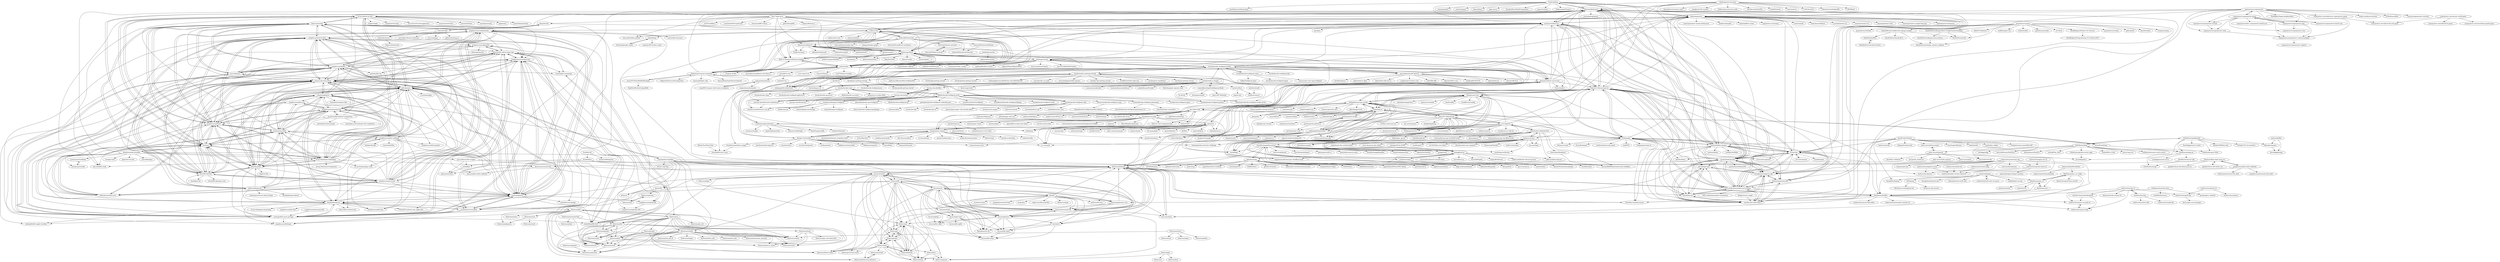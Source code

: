 digraph G {
"Gazler/githug" -> "fisherman/fisherman"
"Gazler/githug" -> "kadirahq/mantra"
"Gazler/githug" -> "matryer/bitbar-plugins"
"Gazler/githug" -> "tj/git-extras" ["e"=1]
"Gazler/githug" -> "sorin-ionescu/prezto" ["e"=1]
"Gazler/githug" -> "lukas2511/letsencrypt.sh"
"Gazler/githug" -> "antonym/netboot.xyz"
"Gazler/githug" -> "braydie/HowToBeAProgrammer" ["e"=1]
"Gazler/githug" -> "thoughtbot/laptop" ["e"=1]
"Gazler/githug" -> "quarnster/lime" ["e"=1]
"Gazler/githug" -> "thekarangoel/Projects" ["e"=1]
"Gazler/githug" -> "pcottle/learnGitBranching" ["e"=1]
"Gazler/githug" -> "mojombo/jekyll" ["e"=1]
"Gazler/githug" -> "cantino/huginn" ["e"=1]
"Gazler/githug" -> "babun/babun" ["e"=1]
"zero-db/zerodb" -> "zero-db/zerodb-server"
"zero-db/zerodb" -> "riolet/ritchie"
"zero-db/zerodb" -> "davidlazar/vuvuzela"
"zero-db/zerodb" -> "levlaz/braindump"
"zero-db/zerodb" -> "adleroliveira/dreamjs" ["e"=1]
"zero-db/zerodb" -> "hashcat/oclHashcat" ["e"=1]
"zero-db/zerodb" -> "altitude/login-with-ssh" ["e"=1]
"zero-db/zerodb" -> "nathancahill/Split.js" ["e"=1]
"zero-db/zerodb" -> "lukasmartinelli/py14"
"zero-db/zerodb" -> "Electric-Coin-Company/zcash" ["e"=1]
"zero-db/zerodb" -> "andersevenrud/OS.js-v2" ["e"=1]
"zero-db/zerodb" -> "diafygi/letsencrypt-nosudo"
"zero-db/zerodb" -> "kragniz/json-sempai"
"zero-db/zerodb" -> "nowsecure/android-vts" ["e"=1]
"zero-db/zerodb" -> "askucher/nixar" ["e"=1]
"TheMozg/awk-raycaster" -> "fisherman/fisherman"
"TheMozg/awk-raycaster" -> "mshang/python-elevator-challenge" ["e"=1]
"TheMozg/awk-raycaster" -> "dspinellis/unix-history-repo" ["e"=1]
"TheMozg/awk-raycaster" -> "kadirahq/mantra"
"TheMozg/awk-raycaster" -> "google/cdc-file-transfer" ["e"=1]
"TheMozg/awk-raycaster" -> "p-e-w/maybe" ["e"=1]
"TheMozg/awk-raycaster" -> "fulldecent/system-bus-radio" ["e"=1]
"TheMozg/awk-raycaster" -> "antonym/netboot.xyz"
"TheMozg/awk-raycaster" -> "red-data-tools/YouPlot" ["e"=1]
"TheMozg/awk-raycaster" -> "tombh/texttop" ["e"=1]
"TheMozg/awk-raycaster" -> "martanne/vis" ["e"=1]
"TheMozg/awk-raycaster" -> "vvaltchev/tilck" ["e"=1]
"TheMozg/awk-raycaster" -> "cksystemsteaching/selfie" ["e"=1]
"TheMozg/awk-raycaster" -> "jacobsalmela/pi-hole"
"TheMozg/awk-raycaster" -> "AXGKl/pds" ["e"=1]
"jorgebucaran/cookbook.fish" -> "jorgebucaran/awsm.fish"
"jorgebucaran/cookbook.fish" -> "IlanCosman/tide"
"jorgebucaran/cookbook.fish" -> "jorgebucaran/hydro"
"jorgebucaran/cookbook.fish" -> "jethrokuan/z"
"jorgebucaran/cookbook.fish" -> "gazorby/fish-abbreviation-tips"
"jorgebucaran/cookbook.fish" -> "jorgebucaran/autopair.fish"
"jorgebucaran/cookbook.fish" -> "acomagu/fish-async-prompt"
"jorgebucaran/cookbook.fish" -> "joseluisq/gitnow"
"jorgebucaran/cookbook.fish" -> "jorgebucaran/fisher"
"jorgebucaran/cookbook.fish" -> "PatrickF1/fzf.fish"
"jorgebucaran/cookbook.fish" -> "razzius/fish-functions"
"jorgebucaran/cookbook.fish" -> "franciscolourenco/done"
"jorgebucaran/cookbook.fish" -> "jorgebucaran/nvm.fish"
"jorgebucaran/cookbook.fish" -> "justinmayer/virtualfish"
"jorgebucaran/cookbook.fish" -> "jorgebucaran/spark.fish"
"github/octodns" -> "StackExchange/dnscontrol"
"github/octodns" -> "Netflix/denominator"
"github/octodns" -> "ngoduykhanh/PowerDNS-Admin" ["e"=1]
"github/octodns" -> "guardian/alerta" ["e"=1]
"github/octodns" -> "aelsabbahy/goss" ["e"=1]
"github/octodns" -> "github/orchestrator" ["e"=1]
"github/octodns" -> "spolu/warp" ["e"=1]
"github/octodns" -> "capitalone/cloud-custodian" ["e"=1]
"github/octodns" -> "digitalocean/netbox" ["e"=1]
"github/octodns" -> "barnybug/cli53" ["e"=1]
"github/octodns" -> "Netflix/lemur" ["e"=1]
"github/octodns" -> "github/vulcanizer" ["e"=1]
"github/octodns" -> "kubernetes-incubator/external-dns" ["e"=1]
"github/octodns" -> "seatgeek/hashi-helper" ["e"=1]
"github/octodns" -> "Netflix/bless" ["e"=1]
"antonym/netboot.xyz" -> "kadirahq/mantra"
"antonym/netboot.xyz" -> "fisherman/fisherman"
"antonym/netboot.xyz" -> "hyongbai/recompress-apk"
"antonym/netboot.xyz" -> "lukas2511/letsencrypt.sh"
"antonym/netboot.xyz" -> "six-ddc/v2ex-shell-client"
"antonym/netboot.xyz" -> "jacobsalmela/pi-hole"
"antonym/netboot.xyz" -> "dylanaraps/fetch"
"antonym/netboot.xyz" -> "huytd/dev.env"
"antonym/netboot.xyz" -> "sudeepag/SAConfettiView" ["e"=1]
"antonym/netboot.xyz" -> "matryer/bitbar-plugins"
"antonym/netboot.xyz" -> "Keith-S-Thompson/fizzbuzz-polyglot"
"antonym/netboot.xyz" -> "fastos/tcpdive" ["e"=1]
"antonym/netboot.xyz" -> "thebearjew/commit-comments"
"antonym/netboot.xyz" -> "ipxe/ipxe" ["e"=1]
"antonym/netboot.xyz" -> "codenvy/che"
"jacobsalmela/pi-hole" -> "hyongbai/recompress-apk"
"jacobsalmela/pi-hole" -> "six-ddc/v2ex-shell-client"
"jacobsalmela/pi-hole" -> "NYPL-publicdomain/data-and-utilities"
"jacobsalmela/pi-hole" -> "matryer/bitbar-plugins"
"jacobsalmela/pi-hole" -> "huytd/dev.env"
"jacobsalmela/pi-hole" -> "holman/spaceman-diff"
"jacobsalmela/pi-hole" -> "git-land/git-land"
"jacobsalmela/pi-hole" -> "kadirahq/mantra"
"jacobsalmela/pi-hole" -> "antonym/netboot.xyz"
"jacobsalmela/pi-hole" -> "jacobsalmela/AdminLTE"
"jacobsalmela/pi-hole" -> "Eriner/zim"
"jacobsalmela/pi-hole" -> "fisherman/fisherman"
"jacobsalmela/pi-hole" -> "lukas2511/letsencrypt.sh"
"jacobsalmela/pi-hole" -> "bilgi-webteam/kommit"
"lukas2511/letsencrypt.sh" -> "fisherman/fisherman"
"lukas2511/letsencrypt.sh" -> "Neilpang/le"
"lukas2511/letsencrypt.sh" -> "antonym/netboot.xyz"
"lukas2511/letsencrypt.sh" -> "kadirahq/mantra"
"lukas2511/letsencrypt.sh" -> "six-ddc/v2ex-shell-client"
"lukas2511/letsencrypt.sh" -> "hyongbai/recompress-apk"
"lukas2511/letsencrypt.sh" -> "matryer/bitbar-plugins"
"lukas2511/letsencrypt.sh" -> "kuba/simp_le"
"lukas2511/letsencrypt.sh" -> "diafygi/acme-tiny"
"lukas2511/letsencrypt.sh" -> "jacobsalmela/pi-hole"
"lukas2511/letsencrypt.sh" -> "NYPL-publicdomain/data-and-utilities"
"lukas2511/letsencrypt.sh" -> "fisherman/fishtape"
"lukas2511/letsencrypt.sh" -> "Eriner/zim"
"lukas2511/letsencrypt.sh" -> "diafygi/letsencrypt-nosudo"
"lukas2511/letsencrypt.sh" -> "huytd/dev.env"
"oh-my-fish/oh-my-fish" -> "fish-shell/fish-shell" ["e"=1]
"oh-my-fish/oh-my-fish" -> "jorgebucaran/fisher"
"oh-my-fish/oh-my-fish" -> "fisherman/fisherman"
"oh-my-fish/oh-my-fish" -> "oh-my-fish/theme-bobthefish"
"oh-my-fish/oh-my-fish" -> "edc/bass"
"oh-my-fish/oh-my-fish" -> "ryanoasis/nerd-fonts" ["e"=1]
"oh-my-fish/oh-my-fish" -> "powerline/fonts" ["e"=1]
"oh-my-fish/oh-my-fish" -> "starship/starship" ["e"=1]
"oh-my-fish/oh-my-fish" -> "ogham/exa" ["e"=1]
"oh-my-fish/oh-my-fish" -> "powerline/powerline" ["e"=1]
"oh-my-fish/oh-my-fish" -> "jorgebucaran/awesome-fish"
"oh-my-fish/oh-my-fish" -> "ranger/ranger" ["e"=1]
"oh-my-fish/oh-my-fish" -> "IlanCosman/tide"
"oh-my-fish/oh-my-fish" -> "junegunn/vim-plug" ["e"=1]
"oh-my-fish/oh-my-fish" -> "zsh-users/zsh-autosuggestions" ["e"=1]
"franciscolourenco/done" -> "acomagu/fish-async-prompt"
"franciscolourenco/done" -> "joseluisq/gitnow"
"franciscolourenco/done" -> "jethrokuan/z"
"franciscolourenco/done" -> "laughedelic/pisces"
"franciscolourenco/done" -> "jorgebucaran/autopair.fish"
"franciscolourenco/done" -> "gazorby/fish-abbreviation-tips"
"franciscolourenco/done" -> "PatrickF1/fzf.fish"
"franciscolourenco/done" -> "jorgebucaran/awsm.fish"
"franciscolourenco/done" -> "jorgebucaran/fisher"
"franciscolourenco/done" -> "jethrokuan/fzf"
"franciscolourenco/done" -> "jorgebucaran/fishtape"
"franciscolourenco/done" -> "jorgebucaran/awesome-fish"
"franciscolourenco/done" -> "rafaelrinaldi/pure"
"franciscolourenco/done" -> "justinmayer/virtualfish"
"franciscolourenco/done" -> "rodrigobdz/fish-apple-touchbar"
"jorgebucaran/awsm.fish" -> "jorgebucaran/fisher"
"jorgebucaran/awsm.fish" -> "IlanCosman/tide"
"jorgebucaran/awsm.fish" -> "jorgebucaran/cookbook.fish"
"jorgebucaran/awsm.fish" -> "PatrickF1/fzf.fish"
"jorgebucaran/awsm.fish" -> "jethrokuan/z"
"jorgebucaran/awsm.fish" -> "franciscolourenco/done"
"jorgebucaran/awsm.fish" -> "jorgebucaran/nvm.fish"
"jorgebucaran/awsm.fish" -> "joseluisq/gitnow"
"jorgebucaran/awsm.fish" -> "jorgebucaran/hydro"
"jorgebucaran/awsm.fish" -> "jorgebucaran/autopair.fish"
"jorgebucaran/awsm.fish" -> "pure-fish/pure"
"jorgebucaran/awsm.fish" -> "gazorby/fish-abbreviation-tips"
"jorgebucaran/awsm.fish" -> "jethrokuan/fzf"
"jorgebucaran/awsm.fish" -> "acomagu/fish-async-prompt"
"jorgebucaran/awsm.fish" -> "jorgebucaran/replay.fish"
"joseluisq/gitnow" -> "gazorby/fish-abbreviation-tips"
"joseluisq/gitnow" -> "acomagu/fish-async-prompt"
"joseluisq/gitnow" -> "franciscolourenco/done"
"joseluisq/gitnow" -> "jorgebucaran/autopair.fish"
"joseluisq/gitnow" -> "laughedelic/pisces"
"joseluisq/gitnow" -> "nickeb96/puffer-fish"
"joseluisq/gitnow" -> "jorgebucaran/spark.fish"
"joseluisq/gitnow" -> "jorgebucaran/awsm.fish"
"joseluisq/gitnow" -> "andreiborisov/sponge"
"joseluisq/gitnow" -> "jorgebucaran/replay.fish"
"joseluisq/gitnow" -> "jethrokuan/z"
"joseluisq/gitnow" -> "jorgebucaran/hydro"
"joseluisq/gitnow" -> "justinmayer/virtualfish"
"joseluisq/gitnow" -> "jorgebucaran/cookbook.fish"
"joseluisq/gitnow" -> "rodrigobdz/fish-apple-touchbar"
"jethrokuan/z" -> "jorgebucaran/fisher"
"jethrokuan/z" -> "franciscolourenco/done"
"jethrokuan/z" -> "jethrokuan/fzf"
"jethrokuan/z" -> "PatrickF1/fzf.fish"
"jethrokuan/z" -> "jorgebucaran/awsm.fish"
"jethrokuan/z" -> "IlanCosman/tide"
"jethrokuan/z" -> "joseluisq/gitnow"
"jethrokuan/z" -> "jorgebucaran/cookbook.fish"
"jethrokuan/z" -> "simnalamburt/shellder"
"jethrokuan/z" -> "laughedelic/pisces"
"jethrokuan/z" -> "x-motemen/ghq" ["e"=1]
"jethrokuan/z" -> "justinmayer/virtualfish"
"jethrokuan/z" -> "jorgebucaran/autopair.fish"
"jethrokuan/z" -> "rafaelrinaldi/pure"
"jethrokuan/z" -> "gazorby/fish-abbreviation-tips"
"justinmayer/virtualfish" -> "jorgebucaran/autopair.fish"
"justinmayer/virtualfish" -> "laughedelic/pisces"
"justinmayer/virtualfish" -> "franciscolourenco/done"
"justinmayer/virtualfish" -> "acomagu/fish-async-prompt"
"justinmayer/virtualfish" -> "joseluisq/gitnow"
"justinmayer/virtualfish" -> "jethrokuan/z"
"justinmayer/virtualfish" -> "jorgebucaran/fishtape"
"PatrickF1/fzf.fish" -> "jorgebucaran/awsm.fish"
"PatrickF1/fzf.fish" -> "jethrokuan/z"
"PatrickF1/fzf.fish" -> "IlanCosman/tide"
"PatrickF1/fzf.fish" -> "jorgebucaran/fisher"
"PatrickF1/fzf.fish" -> "jethrokuan/fzf"
"PatrickF1/fzf.fish" -> "franciscolourenco/done"
"PatrickF1/fzf.fish" -> "jorgebucaran/autopair.fish"
"PatrickF1/fzf.fish" -> "gazorby/fish-abbreviation-tips"
"PatrickF1/fzf.fish" -> "jorgebucaran/cookbook.fish"
"PatrickF1/fzf.fish" -> "jorgebucaran/hydro"
"PatrickF1/fzf.fish" -> "jorgebucaran/nvm.fish"
"PatrickF1/fzf.fish" -> "joseluisq/gitnow"
"PatrickF1/fzf.fish" -> "edc/bass"
"PatrickF1/fzf.fish" -> "lewis6991/gitsigns.nvim" ["e"=1]
"PatrickF1/fzf.fish" -> "sharkdp/vivid" ["e"=1]
"diafygi/acme-tiny" -> "kuba/simp_le"
"diafygi/acme-tiny" -> "lukas2511/letsencrypt.sh"
"diafygi/acme-tiny" -> "diafygi/letsencrypt-nosudo"
"diafygi/acme-tiny" -> "Neilpang/acme.sh" ["e"=1]
"diafygi/acme-tiny" -> "diafygi/gethttpsforfree"
"diafygi/acme-tiny" -> "letsencrypt/letsencrypt" ["e"=1]
"diafygi/acme-tiny" -> "hlandau/acme" ["e"=1]
"diafygi/acme-tiny" -> "Neilpang/le"
"diafygi/acme-tiny" -> "xdtianyu/scripts" ["e"=1]
"diafygi/acme-tiny" -> "xenolf/lego" ["e"=1]
"diafygi/acme-tiny" -> "danielquinn/paperless" ["e"=1]
"diafygi/acme-tiny" -> "apenwarr/sshuttle" ["e"=1]
"diafygi/acme-tiny" -> "lukas2511/dehydrated"
"diafygi/acme-tiny" -> "mholt/caddy" ["e"=1]
"diafygi/acme-tiny" -> "cloudflare/sslconfig" ["e"=1]
"oh-my-fish/theme-bobthefish" -> "oh-my-fish/oh-my-fish"
"oh-my-fish/theme-bobthefish" -> "jorgebucaran/fisher"
"oh-my-fish/theme-bobthefish" -> "edc/bass"
"oh-my-fish/theme-bobthefish" -> "jorgebucaran/awesome-fish"
"oh-my-fish/theme-bobthefish" -> "jethrokuan/z"
"oh-my-fish/theme-bobthefish" -> "fisherman/fisherman"
"oh-my-fish/theme-bobthefish" -> "matchai/spacefish"
"oh-my-fish/theme-bobthefish" -> "jethrokuan/fzf"
"oh-my-fish/theme-bobthefish" -> "IlanCosman/tide"
"oh-my-fish/theme-bobthefish" -> "rafaelrinaldi/pure"
"oh-my-fish/theme-bobthefish" -> "fish-shell/fish-shell" ["e"=1]
"oh-my-fish/theme-bobthefish" -> "jbucaran/awesome-fish"
"oh-my-fish/theme-bobthefish" -> "oh-my-fish/packages-main"
"oh-my-fish/theme-bobthefish" -> "oh-my-fish/theme-budspencer"
"oh-my-fish/theme-bobthefish" -> "jorgebucaran/awsm.fish"
"heroku/heroku-buildpack-nodejs" -> "heroku/heroku-buildpack-python" ["e"=1]
"heroku/heroku-buildpack-nodejs" -> "heroku/heroku-buildpack-ruby"
"heroku/heroku-buildpack-nodejs" -> "dylanaraps/fetch"
"heroku/heroku-buildpack-nodejs" -> "quidsup/notrack"
"heroku/heroku-buildpack-nodejs" -> "heroku/heroku-buildpack-php" ["e"=1]
"heroku/heroku-buildpack-nodejs" -> "heroku/node-js-getting-started"
"heroku/heroku-buildpack-nodejs" -> "ddollar/heroku-buildpack-multi"
"heroku/heroku-buildpack-nodejs" -> "mbuchetics/heroku-buildpack-nodejs-grunt"
"heroku/heroku-buildpack-nodejs" -> "themattrix/bash-concurrent"
"heroku/heroku-buildpack-nodejs" -> "heroku/heroku-buildpack-static"
"heroku/heroku-buildpack-nodejs" -> "kadirahq/mantra"
"heroku/heroku-buildpack-nodejs" -> "antonym/netboot.xyz"
"heroku/heroku-buildpack-nodejs" -> "lukas2511/letsencrypt.sh"
"heroku/heroku-buildpack-nodejs" -> "jayrambhia/Install-OpenCV"
"heroku/heroku-buildpack-nodejs" -> "sudeepag/SAConfettiView" ["e"=1]
"gsamokovarov/jump" -> "wting/autojump" ["e"=1]
"gsamokovarov/jump" -> "gsamokovarov/break"
"gsamokovarov/jump" -> "HackSoftware/cookiecutter-django-ansible"
"gsamokovarov/jump" -> "HackBulgaria/Python-101-Forever"
"gsamokovarov/jump" -> "b4b4r07/enhancd" ["e"=1]
"gsamokovarov/jump" -> "HackSoftware/Loki"
"gsamokovarov/jump" -> "wellle/targets.vim" ["e"=1]
"gsamokovarov/jump" -> "lotabout/skim" ["e"=1]
"gsamokovarov/jump" -> "jorgebucaran/cookbook.fish"
"gsamokovarov/jump" -> "ajeetdsouza/zoxide" ["e"=1]
"gsamokovarov/jump" -> "clvv/fasd" ["e"=1]
"gsamokovarov/jump" -> "HackSoftware/Django-React-GoogleOauth2-Example"
"gsamokovarov/jump" -> "gsamokovarov/early"
"gsamokovarov/jump" -> "gokcehan/lf" ["e"=1]
"gsamokovarov/jump" -> "jhawthorn/fzy" ["e"=1]
"codenvy/che" -> "Keith-S-Thompson/fizzbuzz-polyglot"
"codenvy/che" -> "dylanaraps/fetch"
"codenvy/che" -> "kadirahq/mantra"
"codenvy/che" -> "fisherman/fisherman"
"codenvy/che" -> "wckr/wocker"
"codenvy/che" -> "antonym/netboot.xyz"
"codenvy/che" -> "thebearjew/commit-comments"
"codenvy/che" -> "sudeepag/SAConfettiView" ["e"=1]
"codenvy/che" -> "fisherman/fishtape"
"codenvy/che" -> "codenvy/che-core"
"codenvy/che" -> "dspinellis/gi"
"codenvy/che" -> "yahoo/anthelion" ["e"=1]
"codenvy/che" -> "codetainerapp/codetainer"
"codenvy/che" -> "dear-github/dear-github" ["e"=1]
"codenvy/che" -> "AsteroidOS/asteroid"
"jorgebucaran/nvm.fish" -> "jorgebucaran/fisher"
"jorgebucaran/nvm.fish" -> "jorgebucaran/awsm.fish"
"jorgebucaran/nvm.fish" -> "IlanCosman/tide"
"jorgebucaran/nvm.fish" -> "FabioAntunes/fish-nvm"
"jorgebucaran/nvm.fish" -> "PatrickF1/fzf.fish"
"jorgebucaran/nvm.fish" -> "jorgebucaran/cookbook.fish"
"jorgebucaran/nvm.fish" -> "edc/bass"
"jorgebucaran/nvm.fish" -> "jorgebucaran/hydro"
"jorgebucaran/nvm.fish" -> "jethrokuan/z"
"jorgebucaran/nvm.fish" -> "franciscolourenco/done"
"jorgebucaran/nvm.fish" -> "matchai/spacefish"
"jorgebucaran/nvm.fish" -> "jhillyerd/plugin-git"
"jorgebucaran/nvm.fish" -> "joseluisq/gitnow"
"jorgebucaran/nvm.fish" -> "justinmayer/virtualfish"
"jorgebucaran/nvm.fish" -> "pure-fish/pure"
"adamisntdead/DevMyMac" -> "mpereira/macbook-playbook"
"adamisntdead/DevMyMac" -> "bkuhlmann/mac_os-config"
"acomagu/fish-async-prompt" -> "gazorby/fish-abbreviation-tips"
"acomagu/fish-async-prompt" -> "jorgebucaran/autopair.fish"
"acomagu/fish-async-prompt" -> "joseluisq/gitnow"
"acomagu/fish-async-prompt" -> "franciscolourenco/done"
"acomagu/fish-async-prompt" -> "laughedelic/pisces"
"acomagu/fish-async-prompt" -> "jorgebucaran/replay.fish"
"acomagu/fish-async-prompt" -> "jorgebucaran/hydro"
"acomagu/fish-async-prompt" -> "pure-fish/pure"
"acomagu/fish-async-prompt" -> "rodrigobdz/fish-apple-touchbar"
"acomagu/fish-async-prompt" -> "jorgebucaran/fishtape"
"acomagu/fish-async-prompt" -> "nickeb96/puffer-fish"
"zquestz/s" -> "themattrix/bash-concurrent"
"zquestz/s" -> "santinic/how2" ["e"=1]
"zquestz/s" -> "bevacqua/hget" ["e"=1]
"zquestz/s" -> "apcera/libretto" ["e"=1]
"zquestz/s" -> "nlf/dlite" ["e"=1]
"zquestz/s" -> "kragniz/json-sempai"
"zquestz/s" -> "cdmedia/cms.js" ["e"=1]
"zquestz/s" -> "jamesob/desk" ["e"=1]
"zquestz/s" -> "yaronn/wopr" ["e"=1]
"zquestz/s" -> "schachmat/wego" ["e"=1]
"zquestz/s" -> "p-e-w/maybe" ["e"=1]
"zquestz/s" -> "buckket/twtxt" ["e"=1]
"zquestz/s" -> "rakyll/gom" ["e"=1]
"zquestz/s" -> "bhrigu123/classifier"
"zquestz/s" -> "uber-common/cpustat" ["e"=1]
"davidlazar/vuvuzela" -> "zero-db/zerodb"
"davidlazar/vuvuzela" -> "twitter/labella.js" ["e"=1]
"davidlazar/vuvuzela" -> "jlmart88/vuvuzela-web-client"
"davidlazar/vuvuzela" -> "ricochet-im/ricochet" ["e"=1]
"davidlazar/vuvuzela" -> "GovernmentCommunicationsHeadquarters/Gaffer" ["e"=1]
"davidlazar/vuvuzela" -> "agl/pond" ["e"=1]
"davidlazar/vuvuzela" -> "rakyll/gom" ["e"=1]
"davidlazar/vuvuzela" -> "DhavalKapil/icmptunnel" ["e"=1]
"davidlazar/vuvuzela" -> "equalitie/np1sec"
"davidlazar/vuvuzela" -> "riolet/ritchie"
"davidlazar/vuvuzela" -> "lmatteis/peer-tweet" ["e"=1]
"davidlazar/vuvuzela" -> "zquestz/s"
"davidlazar/vuvuzela" -> "Electric-Coin-Company/zcash" ["e"=1]
"davidlazar/vuvuzela" -> "autumnai/leaf" ["e"=1]
"davidlazar/vuvuzela" -> "codetainerapp/codetainer"
"srvrco/getssl" -> "lukas2511/dehydrated"
"srvrco/getssl" -> "lukas2511/letsencrypt.sh"
"srvrco/getssl" -> "Neilpang/acme.sh" ["e"=1]
"srvrco/getssl" -> "diafygi/acme-tiny"
"srvrco/getssl" -> "srvrco/checkssl"
"srvrco/getssl" -> "dehydrated-io/dehydrated"
"srvrco/getssl" -> "xenolf/lego" ["e"=1]
"srvrco/getssl" -> "diafygi/letsencrypt-nosudo"
"srvrco/getssl" -> "diafygi/gethttpsforfree"
"srvrco/getssl" -> "joohoi/acme-dns"
"srvrco/getssl" -> "AnalogJ/lexicon"
"srvrco/getssl" -> "gheift/letsencrypt.sh"
"srvrco/getssl" -> "drwetter/testssl.sh" ["e"=1]
"srvrco/getssl" -> "ssllabs/research" ["e"=1]
"srvrco/getssl" -> "mozilla/server-side-tls" ["e"=1]
"levlaz/braindump" -> "OrkoHunter/ping-me"
"levlaz/braindump" -> "zero-db/zerodb"
"peter-murach/tty-prompt" -> "peter-murach/pastel"
"18F/laptop" -> "18F/dolores-landingham-bot"
"18F/laptop" -> "18F/javascript-lessons"
"StackExchange/dnscontrol" -> "github/octodns"
"StackExchange/dnscontrol" -> "octodns/octodns"
"StackExchange/dnscontrol" -> "digitalocean/netbox" ["e"=1]
"StackExchange/dnscontrol" -> "koenrh/dnscontrol-action"
"StackExchange/dnscontrol" -> "AnalogJ/lexicon"
"StackExchange/dnscontrol" -> "StackExchange/blackbox" ["e"=1]
"StackExchange/dnscontrol" -> "pomerium/pomerium" ["e"=1]
"StackExchange/dnscontrol" -> "segmentio/chamber" ["e"=1]
"StackExchange/dnscontrol" -> "smallstep/certificates" ["e"=1]
"StackExchange/dnscontrol" -> "google/mtail" ["e"=1]
"StackExchange/dnscontrol" -> "weaveworks/kured" ["e"=1]
"StackExchange/dnscontrol" -> "xenolf/lego" ["e"=1]
"StackExchange/dnscontrol" -> "aelsabbahy/goss" ["e"=1]
"StackExchange/dnscontrol" -> "gravitational/teleport" ["e"=1]
"StackExchange/dnscontrol" -> "djenriquez/vault-ui" ["e"=1]
"IlanCosman/tide" -> "jorgebucaran/fisher"
"IlanCosman/tide" -> "jorgebucaran/awsm.fish"
"IlanCosman/tide" -> "PatrickF1/fzf.fish"
"IlanCosman/tide" -> "jethrokuan/z"
"IlanCosman/tide" -> "jorgebucaran/cookbook.fish"
"IlanCosman/tide" -> "jorgebucaran/nvm.fish"
"IlanCosman/tide" -> "jorgebucaran/hydro"
"IlanCosman/tide" -> "franciscolourenco/done"
"IlanCosman/tide" -> "pure-fish/pure"
"IlanCosman/tide" -> "joseluisq/gitnow"
"IlanCosman/tide" -> "jorgebucaran/autopair.fish"
"IlanCosman/tide" -> "oh-my-fish/oh-my-fish"
"IlanCosman/tide" -> "edc/bass"
"IlanCosman/tide" -> "oh-my-fish/theme-bobthefish"
"IlanCosman/tide" -> "fish-shell/fish-shell" ["e"=1]
"zanellia/prometeo" -> "adsharma/py2many"
"zanellia/prometeo" -> "sagemathinc/zython"
"kappataumu/letsencrypt-cloudflare-hook" -> "lukas2511/dehydrated"
"kappataumu/letsencrypt-cloudflare-hook" -> "socram8888/dehydrated-hook-cloudflare"
"heroku/heroku-buildpack-ruby" -> "heroku/heroku-buildpack-nodejs"
"heroku/heroku-buildpack-ruby" -> "heroku/heroku" ["e"=1]
"heroku/heroku-buildpack-ruby" -> "heroku/heroku.rb"
"heroku/heroku-buildpack-ruby" -> "phusion/passenger-ruby-heroku-demo"
"heroku/heroku-buildpack-ruby" -> "heroku/stack-images" ["e"=1]
"heroku/heroku-buildpack-ruby" -> "kch/rack-timeout"
"heroku/heroku-buildpack-ruby" -> "heroku/platform-api"
"heroku/heroku-buildpack-ruby" -> "rumblelabs/asset_sync" ["e"=1]
"heroku/heroku-buildpack-ruby" -> "rails/sprockets" ["e"=1]
"joohoi/acme-dns" -> "joohoi/acme-dns-certbot-joohoi"
"joohoi/acme-dns" -> "acme-dns/acme-dns-client"
"joohoi/acme-dns" -> "AnalogJ/lexicon"
"joohoi/acme-dns" -> "smallstep/certificates" ["e"=1]
"joohoi/acme-dns" -> "rmbolger/Posh-ACME" ["e"=1]
"joohoi/acme-dns" -> "go-acme/lego" ["e"=1]
"joohoi/acme-dns" -> "StackExchange/dnscontrol"
"joohoi/acme-dns" -> "xenolf/lego" ["e"=1]
"joohoi/acme-dns" -> "smallstep/cli" ["e"=1]
"joohoi/acme-dns" -> "jimsalterjrs/sanoid" ["e"=1]
"joohoi/acme-dns" -> "m13253/dns-over-https" ["e"=1]
"joohoi/acme-dns" -> "zfsonlinux/zfs-auto-snapshot" ["e"=1]
"joohoi/acme-dns" -> "letsencrypt/boulder" ["e"=1]
"joohoi/acme-dns" -> "jedisct1/minisign" ["e"=1]
"joohoi/acme-dns" -> "dehydrated-io/dehydrated"
"lukas2511/dehydrated" -> "kappataumu/letsencrypt-cloudflare-hook"
"lukas2511/dehydrated" -> "AnalogJ/lexicon"
"lukas2511/dehydrated" -> "srvrco/getssl"
"lukas2511/dehydrated" -> "Neilpang/acme.sh" ["e"=1]
"lukas2511/dehydrated" -> "xenolf/lego" ["e"=1]
"lukas2511/dehydrated" -> "diafygi/acme-tiny"
"lukas2511/dehydrated" -> "digitalocean/netbox" ["e"=1]
"lukas2511/dehydrated" -> "hlandau/acme" ["e"=1]
"lukas2511/dehydrated" -> "drwetter/testssl.sh" ["e"=1]
"lukas2511/dehydrated" -> "borgbackup/borg" ["e"=1]
"lukas2511/dehydrated" -> "kuba/simp_le"
"lukas2511/dehydrated" -> "GUI/lua-resty-auto-ssl" ["e"=1]
"lukas2511/dehydrated" -> "diafygi/letsencrypt-nosudo"
"lukas2511/dehydrated" -> "nbs-system/naxsi" ["e"=1]
"lukas2511/dehydrated" -> "jimsalterjrs/sanoid" ["e"=1]
"matchai/spacefish" -> "jorgebucaran/awesome-fish"
"matchai/spacefish" -> "rafaelrinaldi/pure"
"matchai/spacefish" -> "jorgebucaran/fisher"
"matchai/spacefish" -> "edc/bass"
"matchai/spacefish" -> "jorgebucaran/fish-cookbook"
"matchai/spacefish" -> "oh-my-fish/theme-bobthefish"
"matchai/spacefish" -> "FabioAntunes/fish-nvm"
"matchai/spacefish" -> "franciscolourenco/done"
"matchai/spacefish" -> "jorgebucaran/fish-nvm"
"matchai/spacefish" -> "jethrokuan/z"
"matchai/spacefish" -> "laughedelic/pisces"
"matchai/spacefish" -> "joseluisq/gitnow"
"matchai/spacefish" -> "jethrokuan/fzf"
"matchai/spacefish" -> "oh-my-fish/oh-my-fish"
"matchai/spacefish" -> "jorgebucaran/cookbook.fish"
"JacobEvelyn/friends" -> "timdavies/trunk"
"JacobEvelyn/friends" -> "jollygoodcode/reread"
"JacobEvelyn/friends" -> "statusify/statusify"
"JacobEvelyn/friends" -> "peter-murach/pastel"
"JacobEvelyn/friends" -> "levlaz/braindump"
"JacobEvelyn/friends" -> "NYPL-publicdomain/data-and-utilities"
"JacobEvelyn/friends" -> "holman/spaceman-diff"
"JacobEvelyn/friends" -> "mschwager/dhcpwn" ["e"=1]
"JacobEvelyn/friends" -> "heedy/heedy" ["e"=1]
"JacobEvelyn/friends" -> "Eriner/zim"
"JacobEvelyn/friends" -> "matryer/bitbar-plugins"
"JacobEvelyn/friends" -> "markwk/qs_ledger" ["e"=1]
"JacobEvelyn/friends" -> "peter-murach/tty-prompt"
"JacobEvelyn/friends" -> "woop/awesome-quantified-self" ["e"=1]
"Allexin/TrackYourTime" -> "dcunited001/mri-scans"
"diafygi/letsencrypt-nosudo" -> "kuba/simp_le"
"diafygi/letsencrypt-nosudo" -> "diafygi/acme-tiny"
"diafygi/letsencrypt-nosudo" -> "lukas2511/letsencrypt.sh"
"diafygi/letsencrypt-nosudo" -> "diafygi/gethttpsforfree"
"diafygi/letsencrypt-nosudo" -> "letsencrypt/lets-encrypt-preview" ["e"=1]
"diafygi/letsencrypt-nosudo" -> "veeti/manuale"
"diafygi/letsencrypt-nosudo" -> "letsencrypt/letsencrypt" ["e"=1]
"diafygi/letsencrypt-nosudo" -> "jvehent/cipherscan" ["e"=1]
"diafygi/letsencrypt-nosudo" -> "letsencrypt/acme-spec" ["e"=1]
"diafygi/letsencrypt-nosudo" -> "zero-db/zerodb"
"diafygi/letsencrypt-nosudo" -> "lukas2511/dehydrated"
"diafygi/letsencrypt-nosudo" -> "hlandau/acme" ["e"=1]
"diafygi/letsencrypt-nosudo" -> "Neilpang/le"
"diafygi/letsencrypt-nosudo" -> "jborg/attic" ["e"=1]
"diafygi/letsencrypt-nosudo" -> "jflesch/paperwork" ["e"=1]
"jethrokuan/fzf" -> "jethrokuan/z"
"jethrokuan/fzf" -> "PatrickF1/fzf.fish"
"jethrokuan/fzf" -> "jorgebucaran/fisher"
"jethrokuan/fzf" -> "franciscolourenco/done"
"jethrokuan/fzf" -> "jorgebucaran/awesome-fish"
"jethrokuan/fzf" -> "laughedelic/pisces"
"jethrokuan/fzf" -> "jorgebucaran/fish-cookbook"
"jethrokuan/fzf" -> "dag/vim-fish" ["e"=1]
"jethrokuan/fzf" -> "edc/bass"
"jethrokuan/fzf" -> "jorgebucaran/awsm.fish"
"jethrokuan/fzf" -> "oh-my-fish/theme-bobthefish"
"jethrokuan/fzf" -> "acomagu/fish-async-prompt"
"jethrokuan/fzf" -> "joseluisq/gitnow"
"jethrokuan/fzf" -> "rafaelrinaldi/pure"
"jethrokuan/fzf" -> "matchai/spacefish"
"evanlucas/fish-kubectl-completions" -> "aluxian/fish-kube-prompt"
"evanlucas/fish-kubectl-completions" -> "barnybug-archive/docker-fish-completion"
"evanlucas/fish-kubectl-completions" -> "jethrokuan/z"
"evanlucas/fish-kubectl-completions" -> "jorgebucaran/fisher"
"evanlucas/fish-kubectl-completions" -> "franciscolourenco/done"
"evanlucas/fish-kubectl-completions" -> "jorgebucaran/awesome-fish"
"evanlucas/fish-kubectl-completions" -> "jethrokuan/fzf"
"sunxu3074/AutoRobRedPackage" -> "thebearjew/commit-comments"
"sunxu3074/AutoRobRedPackage" -> "NigelYao/WechatOriginalFile" ["e"=1]
"vdemedes/gifi" -> "ukupat/trolol"
"vdemedes/gifi" -> "rstacruz/pnpm" ["e"=1]
"vdemedes/gifi" -> "jgthms/lavalamp.js" ["e"=1]
"vdemedes/gifi" -> "vdemedes/trevor"
"vdemedes/gifi" -> "octo-linker/chrome-extension"
"octodns/octodns" -> "StackExchange/dnscontrol"
"octodns/octodns" -> "hackclub/dns" ["e"=1]
"octodns/octodns" -> "HewlettPackard/monkeyble" ["e"=1]
"octodns/octodns" -> "cloudflare/pint" ["e"=1]
"octodns/octodns" -> "k8spacket/k8spacket" ["e"=1]
"octodns/octodns" -> "BeryJu/korb" ["e"=1]
"octodns/octodns" -> "AnalogJ/lexicon"
"octodns/octodns" -> "pyrra-dev/pyrra" ["e"=1]
"atmb4u/AutoJS" -> "loadfive/cenny.js"
"edc/bass" -> "fisherman/fisherman"
"edc/bass" -> "jorgebucaran/fisher"
"edc/bass" -> "oh-my-fish/oh-my-fish"
"edc/bass" -> "oh-my-fish/theme-bobthefish"
"edc/bass" -> "matchai/spacefish"
"edc/bass" -> "jorgebucaran/awesome-fish"
"edc/bass" -> "FabioAntunes/fish-nvm"
"edc/bass" -> "jethrokuan/fzf"
"edc/bass" -> "jethrokuan/z"
"edc/bass" -> "IlanCosman/tide"
"edc/bass" -> "jorgebucaran/nvm.fish"
"edc/bass" -> "laughedelic/pisces"
"edc/bass" -> "PatrickF1/fzf.fish"
"edc/bass" -> "adambrenecki/virtualfish"
"edc/bass" -> "jorgebucaran/fish-cookbook"
"jorgebucaran/autopair.fish" -> "nickeb96/puffer-fish"
"jorgebucaran/autopair.fish" -> "acomagu/fish-async-prompt"
"jorgebucaran/autopair.fish" -> "gazorby/fish-abbreviation-tips"
"jorgebucaran/autopair.fish" -> "PatrickF1/colored_man_pages.fish"
"jorgebucaran/autopair.fish" -> "meaningful-ooo/sponge"
"jorgebucaran/autopair.fish" -> "jorgebucaran/hydro"
"jorgebucaran/autopair.fish" -> "jorgebucaran/getopts.fish"
"jorgebucaran/autopair.fish" -> "joseluisq/gitnow"
"jorgebucaran/autopair.fish" -> "franciscolourenco/done"
"jorgebucaran/autopair.fish" -> "jorgebucaran/replay.fish"
"jorgebucaran/autopair.fish" -> "andreiborisov/sponge"
"zsh-users/prezto" -> "Eriner/zim"
"sindresorhus/awesome-tap" -> "fisherman/fishtape"
"sindresorhus/awesome-tap" -> "sindresorhus/bin-version-check-cli"
"sindresorhus/awesome-tap" -> "bucaran/shark"
"sindresorhus/awesome-tap" -> "colstrom/ketoplanner" ["e"=1]
"sindresorhus/awesome-tap" -> "sindresorhus/resolve-pkg"
"sindresorhus/awesome-tap" -> "benjamn/private" ["e"=1]
"sindresorhus/awesome-tap" -> "sindresorhus/known"
"sindresorhus/awesome-tap" -> "sindresorhus/pretty-bytes-cli"
"sindresorhus/awesome-tap" -> "bucaran/generator-rise"
"sindresorhus/awesome-tap" -> "sindresorhus/negative-array"
"jorgebucaran/fisher" -> "IlanCosman/tide"
"jorgebucaran/fisher" -> "jorgebucaran/nvm.fish"
"jorgebucaran/fisher" -> "jorgebucaran/awsm.fish"
"jorgebucaran/fisher" -> "jethrokuan/z"
"jorgebucaran/fisher" -> "oh-my-fish/oh-my-fish"
"jorgebucaran/fisher" -> "PatrickF1/fzf.fish"
"jorgebucaran/fisher" -> "jorgebucaran/awesome-fish"
"jorgebucaran/fisher" -> "fish-shell/fish-shell" ["e"=1]
"jorgebucaran/fisher" -> "edc/bass"
"jorgebucaran/fisher" -> "jethrokuan/fzf"
"jorgebucaran/fisher" -> "franciscolourenco/done"
"jorgebucaran/fisher" -> "matchai/spacefish"
"jorgebucaran/fisher" -> "oh-my-fish/theme-bobthefish"
"jorgebucaran/fisher" -> "jorgebucaran/cookbook.fish"
"jorgebucaran/fisher" -> "rafaelrinaldi/pure"
"diafygi/gethttpsforfree" -> "diafygi/acme-tiny"
"diafygi/gethttpsforfree" -> "diafygi/letsencrypt-nosudo"
"diafygi/gethttpsforfree" -> "lukas2511/letsencrypt.sh"
"diafygi/gethttpsforfree" -> "kuba/simp_le"
"diafygi/gethttpsforfree" -> "Neilpang/le"
"diafygi/gethttpsforfree" -> "letsencrypt/letsencrypt" ["e"=1]
"diafygi/gethttpsforfree" -> "zeithq/micro" ["e"=1]
"diafygi/gethttpsforfree" -> "jaredreich/notie.js" ["e"=1]
"diafygi/gethttpsforfree" -> "sgaurav/understanding-es6" ["e"=1]
"diafygi/gethttpsforfree" -> "pyupio/statuspage" ["e"=1]
"diafygi/gethttpsforfree" -> "hlandau/acme" ["e"=1]
"diafygi/gethttpsforfree" -> "p-e-w/maybe" ["e"=1]
"diafygi/gethttpsforfree" -> "mpociot/whiteboard" ["e"=1]
"diafygi/gethttpsforfree" -> "sindresorhus/ava" ["e"=1]
"diafygi/gethttpsforfree" -> "twitter/labella.js" ["e"=1]
"heroku/java-getting-started" -> "heroku/heroku-buildpack-java"
"heroku/java-getting-started" -> "heroku/gradle-getting-started"
"bkuhlmann/mac_os" -> "bkuhlmann/mac_os-config"
"bkuhlmann/mac_os" -> "bkuhlmann/dotfiles"
"bkuhlmann/mac_os" -> "bkuhlmann/osx"
"bkuhlmann/mac_os" -> "mzdr/macOS" ["e"=1]
"bkuhlmann/mac_os" -> "joeyhoer/starter" ["e"=1]
"kragniz/json-sempai" -> "bhrigu123/classifier"
"kragniz/json-sempai" -> "dellis23/ispy" ["e"=1]
"kragniz/json-sempai" -> "timothycrosley/hug" ["e"=1]
"kragniz/json-sempai" -> "themattrix/bash-concurrent"
"kragniz/json-sempai" -> "redodo/tortilla" ["e"=1]
"kragniz/json-sempai" -> "amontalenti/elements-of-python-style" ["e"=1]
"kragniz/json-sempai" -> "p-e-w/maybe" ["e"=1]
"kragniz/json-sempai" -> "mitsuhiko/click" ["e"=1]
"kragniz/json-sempai" -> "onefinestay/nameko" ["e"=1]
"kragniz/json-sempai" -> "zquestz/s"
"kragniz/json-sempai" -> "alex-sherman/deco" ["e"=1]
"kragniz/json-sempai" -> "lukasmartinelli/py14"
"kragniz/json-sempai" -> "csvoss/oneliner" ["e"=1]
"kragniz/json-sempai" -> "joealcorn/laboratory" ["e"=1]
"kragniz/json-sempai" -> "socketubs/requirements"
"Eriner/zim" -> "matryer/bitbar-plugins"
"Eriner/zim" -> "hyongbai/recompress-apk"
"Eriner/zim" -> "fisherman/fisherman"
"Eriner/zim" -> "holman/spaceman-diff"
"Eriner/zim" -> "zsh-users/prezto"
"Eriner/zim" -> "jacobsalmela/pi-hole"
"Eriner/zim" -> "NYPL-publicdomain/data-and-utilities"
"Eriner/zim" -> "lukas2511/letsencrypt.sh"
"Eriner/zim" -> "Neilpang/le"
"Eriner/zim" -> "six-ddc/v2ex-shell-client"
"Eriner/zim" -> "bkuhlmann/dotfiles"
"Eriner/zim" -> "tarjoilija/zgen" ["e"=1]
"Eriner/zim" -> "kylef/swiftenv" ["e"=1]
"Eriner/zim" -> "sorin-ionescu/prezto" ["e"=1]
"Eriner/zim" -> "kadirahq/mantra"
"ben174/git-draw" -> "gelstudios/gitfiti" ["e"=1]
"ben174/git-draw" -> "dylanaraps/fetch"
"ben174/git-draw" -> "Keith-S-Thompson/fizzbuzz-polyglot"
"ben174/git-draw" -> "dear-github/dear-github" ["e"=1]
"ben174/git-draw" -> "pyupio/statuspage" ["e"=1]
"ben174/git-draw" -> "wckr/wocker"
"ben174/git-draw" -> "lukasmartinelli/py14"
"ben174/git-draw" -> "viljamis/feature.js" ["e"=1]
"ben174/git-draw" -> "ukupat/trolol"
"ben174/git-draw" -> "antonym/netboot.xyz"
"ben174/git-draw" -> "sudeepag/SAConfettiView" ["e"=1]
"ben174/git-draw" -> "DxTT/coolMenu" ["e"=1]
"ben174/git-draw" -> "codenvy/che"
"ben174/git-draw" -> "samshadwell/TrumpScript" ["e"=1]
"ben174/git-draw" -> "stevemao/diff-so-fancy" ["e"=1]
"quidsup/notrack" -> "dylanaraps/fetch"
"quidsup/notrack" -> "antonym/netboot.xyz"
"quidsup/notrack" -> "quidsup/flashless-extras"
"quidsup/notrack" -> "themattrix/bash-concurrent"
"quidsup/notrack" -> "heroku/heroku-buildpack-nodejs"
"quidsup/notrack" -> "dcunited001/mri-scans"
"quidsup/notrack" -> "kadirahq/mantra"
"quidsup/notrack" -> "AdguardTeam/AdguardDNS" ["e"=1]
"quidsup/notrack" -> "Synzvato/decentraleyes" ["e"=1]
"quidsup/notrack" -> "jayrambhia/Install-OpenCV"
"quidsup/notrack" -> "jawz101/MobileAdTrackers"
"quidsup/notrack" -> "ryanbr/fanboy-adblock" ["e"=1]
"quidsup/notrack" -> "buzzfeed-openlab/rss-puppy"
"quidsup/notrack" -> "collinbarrett/FilterLists" ["e"=1]
"quidsup/notrack" -> "rtrouton/rtrouton_scripts" ["e"=1]
"matryer/bitbar-plugins" -> "jacobsalmela/pi-hole"
"matryer/bitbar-plugins" -> "matryer/bitbar" ["e"=1]
"matryer/bitbar-plugins" -> "fisherman/fisherman"
"matryer/bitbar-plugins" -> "hyongbai/recompress-apk"
"matryer/bitbar-plugins" -> "NYPL-publicdomain/data-and-utilities"
"matryer/bitbar-plugins" -> "Eriner/zim"
"matryer/bitbar-plugins" -> "lukas2511/letsencrypt.sh"
"matryer/bitbar-plugins" -> "six-ddc/v2ex-shell-client"
"matryer/bitbar-plugins" -> "kadirahq/mantra"
"matryer/bitbar-plugins" -> "antonym/netboot.xyz"
"matryer/bitbar-plugins" -> "huytd/dev.env"
"matryer/bitbar-plugins" -> "git-land/git-land"
"matryer/bitbar-plugins" -> "swiftbar/SwiftBar" ["e"=1]
"matryer/bitbar-plugins" -> "holman/spaceman-diff"
"matryer/bitbar-plugins" -> "Neilpang/le"
"bkuhlmann/mac_os-config" -> "bkuhlmann/mac_os"
"bkuhlmann/mac_os-config" -> "bkuhlmann/dotfiles"
"bkuhlmann/mac_os-config" -> "bkuhlmann/osx"
"bkuhlmann/mac_os-config" -> "MarioCatuogno/Clean-macOS" ["e"=1]
"AsteroidOS/asteroid" -> "AsteroidOS/meta-asteroid"
"AsteroidOS/asteroid" -> "AsteroidOS/AsteroidOSSync"
"AsteroidOS/asteroid" -> "Keith-S-Thompson/fizzbuzz-polyglot"
"AsteroidOS/asteroid" -> "dylanaraps/fetch"
"AsteroidOS/asteroid" -> "AsteroidOS/qml-asteroid"
"AsteroidOS/asteroid" -> "AsteroidOS/unofficial-watchfaces"
"AsteroidOS/asteroid" -> "wckr/wocker"
"AsteroidOS/asteroid" -> "lukasmartinelli/py14"
"AsteroidOS/asteroid" -> "codenvy/che"
"AsteroidOS/asteroid" -> "AsteroidOS/asteroid-launcher"
"AsteroidOS/asteroid" -> "sudeepag/SAConfettiView" ["e"=1]
"AsteroidOS/asteroid" -> "antonym/netboot.xyz"
"AsteroidOS/asteroid" -> "AsteroidOS/asteroidos.org"
"AsteroidOS/asteroid" -> "Pixplicity/sharp" ["e"=1]
"AsteroidOS/asteroid" -> "jiangxin/docker-gotgit" ["e"=1]
"jorgebucaran/hydro" -> "pure-fish/pure"
"jorgebucaran/hydro" -> "jorgebucaran/autopair.fish"
"jorgebucaran/hydro" -> "acomagu/fish-async-prompt"
"jorgebucaran/hydro" -> "jorgebucaran/awsm.fish"
"jorgebucaran/hydro" -> "jorgebucaran/cookbook.fish"
"jorgebucaran/hydro" -> "jorgebucaran/replay.fish"
"jorgebucaran/hydro" -> "gazorby/fish-abbreviation-tips"
"jorgebucaran/hydro" -> "joseluisq/gitnow"
"jorgebucaran/hydro" -> "jorgebucaran/fishtape"
"jorgebucaran/hydro" -> "nickeb96/puffer-fish"
"jorgebucaran/hydro" -> "IlanCosman/tide"
"jorgebucaran/hydro" -> "PatrickF1/fzf.fish"
"jorgebucaran/hydro" -> "franciscolourenco/done"
"jorgebucaran/hydro" -> "meaningful-ooo/sponge"
"jorgebucaran/hydro" -> "gazorby/fish-exa"
"rafaelrinaldi/pure" -> "laughedelic/pisces"
"rafaelrinaldi/pure" -> "jorgebucaran/awesome-fish"
"rafaelrinaldi/pure" -> "matchai/spacefish"
"rafaelrinaldi/pure" -> "franciscolourenco/done"
"rafaelrinaldi/pure" -> "jorgebucaran/fisher"
"rafaelrinaldi/pure" -> "jethrokuan/z"
"rafaelrinaldi/pure" -> "brandonweiss/pure.fish"
"rafaelrinaldi/pure" -> "jorgebucaran/fish-cookbook"
"rafaelrinaldi/pure" -> "fisherman/fishtape"
"rafaelrinaldi/pure" -> "acomagu/fish-async-prompt"
"rafaelrinaldi/pure" -> "jorgebucaran/fish-nvm"
"rafaelrinaldi/pure" -> "fisherman/fisherman"
"rafaelrinaldi/pure" -> "jorgebucaran/hydro"
"rafaelrinaldi/pure" -> "jethrokuan/fzf"
"rafaelrinaldi/pure" -> "oh-my-fish/theme-bobthefish"
"equalitie/np1sec" -> "equalitie/np1sec-test-client"
"equalitie/np1sec" -> "glamrock/Satori"
"konchunas/pyrs" -> "adsharma/py2many"
"konchunas/pyrs" -> "lukasmartinelli/py14"
"PatrolServer/bashscanner" -> "bkuhlmann/dotfiles"
"PatrolServer/bashscanner" -> "fisherman/fishtape"
"PatrolServer/bashscanner" -> "wckr/wocker"
"codetainerapp/codetainer" -> "EmileVauge/traefik" ["e"=1]
"codetainerapp/codetainer" -> "redspread/spread" ["e"=1]
"codetainerapp/codetainer" -> "codenvy/che"
"codetainerapp/codetainer" -> "rakyll/gom" ["e"=1]
"codetainerapp/codetainer" -> "prasmussen/glot" ["e"=1]
"codetainerapp/codetainer" -> "hyperhq/hypernetes" ["e"=1]
"codetainerapp/codetainer" -> "lukasmartinelli/nigit" ["e"=1]
"FabioAntunes/fish-nvm" -> "jorgebucaran/fish-nvm"
"FabioAntunes/fish-nvm" -> "jorgebucaran/nvm.fish"
"FabioAntunes/fish-nvm" -> "edc/bass"
"FabioAntunes/fish-nvm" -> "matchai/spacefish"
"FabioAntunes/fish-nvm" -> "franciscolourenco/done"
"FabioAntunes/fish-nvm" -> "jorgebucaran/fisher"
"FabioAntunes/fish-nvm" -> "jhillyerd/plugin-git"
"adambrenecki/virtualfish" -> "passcod/nvm-fish-wrapper"
"adambrenecki/virtualfish" -> "bpinto/oh-my-fish" ["e"=1]
"adambrenecki/virtualfish" -> "edc/bass"
"adambrenecki/virtualfish" -> "fisherman/fisherman"
"adambrenecki/virtualfish" -> "justinmayer/tacklebox"
"adambrenecki/virtualfish" -> "justinmayer/tackle"
"adambrenecki/virtualfish" -> "mitsuhiko/pipsi" ["e"=1]
"adambrenecki/virtualfish" -> "oh-my-fish/theme-bobthefish"
"adambrenecki/virtualfish" -> "nvie/pip-tools" ["e"=1]
"adambrenecki/virtualfish" -> "fisherman/fishtape"
"sindresorhus/cpy-cli" -> "sindresorhus/npm-run-path-cli"
"sindresorhus/cpy-cli" -> "SamVerschueren/mobisplash"
"sindresorhus/cpy-cli" -> "sindresorhus/parse-help"
"sindresorhus/cpy-cli" -> "sindresorhus/cpy"
"sindresorhus/cpy-cli" -> "sindresorhus/path-key"
"sindresorhus/cpy-cli" -> "jhotmann/node-rename-cli" ["e"=1]
"themattrix/bash-concurrent" -> "dylanaraps/fetch"
"themattrix/bash-concurrent" -> "fastos/tcpdive" ["e"=1]
"themattrix/bash-concurrent" -> "yamartino/pressure" ["e"=1]
"themattrix/bash-concurrent" -> "antonym/netboot.xyz"
"themattrix/bash-concurrent" -> "kadirahq/mantra"
"themattrix/bash-concurrent" -> "cdmedia/cms.js" ["e"=1]
"themattrix/bash-concurrent" -> "lukas2511/letsencrypt.sh"
"themattrix/bash-concurrent" -> "fisherman/fisherman"
"themattrix/bash-concurrent" -> "zquestz/s"
"themattrix/bash-concurrent" -> "kragniz/json-sempai"
"themattrix/bash-concurrent" -> "quidsup/notrack"
"themattrix/bash-concurrent" -> "sudeepag/SAConfettiView" ["e"=1]
"themattrix/bash-concurrent" -> "PatrolServer/bashscanner"
"themattrix/bash-concurrent" -> "fisherman/fishtape"
"themattrix/bash-concurrent" -> "bhrigu123/classifier"
"OrkoHunter/python-easter-eggs" -> "kossiitkgp/docs"
"bhrigu123/classifier" -> "kragniz/json-sempai"
"bhrigu123/classifier" -> "ncrocfer/whatportis" ["e"=1]
"bhrigu123/classifier" -> "themattrix/bash-concurrent"
"bhrigu123/classifier" -> "reubano/meza" ["e"=1]
"bhrigu123/classifier" -> "mdipierro/autoinstaller"
"bhrigu123/classifier" -> "mshang/python-elevator-challenge" ["e"=1]
"bhrigu123/classifier" -> "tfeldmann/organize" ["e"=1]
"bhrigu123/classifier" -> "yamartino/pressure" ["e"=1]
"bhrigu123/classifier" -> "zquestz/s"
"bhrigu123/classifier" -> "jarun/Buku" ["e"=1]
"bhrigu123/classifier" -> "iamaziz/PyDataset" ["e"=1]
"bhrigu123/classifier" -> "buzzfeed-openlab/rss-puppy"
"bhrigu123/classifier" -> "p-e-w/maybe" ["e"=1]
"bhrigu123/classifier" -> "jonathanslenders/pymux" ["e"=1]
"bhrigu123/classifier" -> "prashnts/hues"
"fisherman/fisherman" -> "kadirahq/mantra"
"fisherman/fisherman" -> "lukas2511/letsencrypt.sh"
"fisherman/fisherman" -> "antonym/netboot.xyz"
"fisherman/fisherman" -> "edc/bass"
"fisherman/fisherman" -> "fisherman/fishtape"
"fisherman/fisherman" -> "oh-my-fish/oh-my-fish"
"fisherman/fisherman" -> "matryer/bitbar-plugins"
"fisherman/fisherman" -> "jbucaran/fish-shell-cookbook" ["e"=1]
"fisherman/fisherman" -> "outworkers/phantom" ["e"=1]
"fisherman/fisherman" -> "Eriner/zim"
"fisherman/fisherman" -> "jacobsalmela/pi-hole"
"fisherman/fisherman" -> "hyongbai/recompress-apk"
"fisherman/fisherman" -> "Gazler/githug"
"fisherman/fisherman" -> "NYPL-publicdomain/data-and-utilities"
"fisherman/fisherman" -> "six-ddc/v2ex-shell-client"
"HackSoftware/Django-React-GoogleOauth2-Example" -> "HackSoftware/django-enum-choices"
"HackSoftware/Django-React-GoogleOauth2-Example" -> "HackSoftware/simple_schema_validator"
"HackSoftware/Django-React-GoogleOauth2-Example" -> "HackSoftware/Loki"
"heroku/heroku-repo" -> "heroku/heroku-slugs"
"heroku/heroku-repo" -> "heroku/heroku-buildpack-ruby"
"heroku/heroku-repo" -> "ddollar/heroku-buildpack-multi"
"heroku/heroku-repo" -> "heroku/heroku-buildpack-pgbouncer"
"heroku/heroku-repo" -> "heroku/heroku-pg-extras" ["e"=1]
"heroku/heroku-repo" -> "ddollar/heroku-accounts" ["e"=1]
"heroku/heroku-repo" -> "kzk/unicorn-worker-killer" ["e"=1]
"ellerbrock/fish-shell-setup-osx" -> "ghaiklor/iterm-fish-fisherman-osx"
"ellerbrock/fish-shell-setup-osx" -> "jorgebucaran/fish-shell-cookbook"
"ellerbrock/fish-shell-setup-osx" -> "ghaiklor/iterm-fish-fisher-osx"
"ellerbrock/fish-shell-setup-osx" -> "jbucaran/awesome-fish"
"flingjie/words_image" -> "six-ddc/v2ex-shell-client"
"Neilpang/le" -> "lukas2511/letsencrypt.sh"
"Neilpang/le" -> "bkuhlmann/dotfiles"
"Neilpang/le" -> "xdtianyu/scripts" ["e"=1]
"Neilpang/le" -> "fisherman/fishtape"
"Neilpang/le" -> "fisherman/fisherman"
"Neilpang/le" -> "NYPL-publicdomain/data-and-utilities"
"Neilpang/le" -> "Eriner/zim"
"Neilpang/le" -> "kylef/swiftenv" ["e"=1]
"Neilpang/le" -> "PatrolServer/bashscanner"
"Neilpang/le" -> "d1sm/finalspeed" ["e"=1]
"Neilpang/le" -> "sendya/shadowsocks-panel" ["e"=1]
"Neilpang/le" -> "zyqf/DNS" ["e"=1]
"Neilpang/le" -> "Neilpang/startapi.sh"
"Neilpang/le" -> "matryer/bitbar-plugins"
"Neilpang/le" -> "diafygi/acme-tiny"
"six-ddc/v2ex-shell-client" -> "hyongbai/recompress-apk"
"six-ddc/v2ex-shell-client" -> "git-land/git-land"
"six-ddc/v2ex-shell-client" -> "huytd/dev.env"
"six-ddc/v2ex-shell-client" -> "holman/spaceman-diff"
"six-ddc/v2ex-shell-client" -> "NYPL-publicdomain/data-and-utilities"
"six-ddc/v2ex-shell-client" -> "jacobsalmela/pi-hole"
"superpowers/superpowers-game" -> "superpowers/superpowers-app"
"superpowers/superpowers-game" -> "superpowers/superpowers"
"superpowers/superpowers-game" -> "superpowers/superpowers-html5.com"
"superpowers/superpowers-game" -> "superpowers/superpowers-web"
"superpowers/superpowers-game" -> "superpowers/superpowers-core" ["e"=1]
"superpowers/superpowers-game" -> "superpowers/superpowers-common-plugins"
"superpowers/superpowers-game" -> "superpowers/docs.superpowers-html5.com"
"superpowers/superpowers-game" -> "superpowers/superpowers-love2d"
"jayrambhia/Install-OpenCV" -> "dylanaraps/fetch"
"jayrambhia/Install-OpenCV" -> "rbgirshick/fast-rcnn" ["e"=1]
"jayrambhia/Install-OpenCV" -> "daijifeng001/R-FCN" ["e"=1]
"jayrambhia/Install-OpenCV" -> "rbgirshick/rcnn" ["e"=1]
"jayrambhia/Install-OpenCV" -> "quidsup/notrack"
"jayrambhia/Install-OpenCV" -> "ydwen/caffe-face" ["e"=1]
"jayrambhia/Install-OpenCV" -> "bytefish/opencv" ["e"=1]
"jayrambhia/Install-OpenCV" -> "rbgirshick/voc-dpm" ["e"=1]
"jayrambhia/Install-OpenCV" -> "themattrix/bash-concurrent"
"jayrambhia/Install-OpenCV" -> "betars/Face-Resources" ["e"=1]
"jayrambhia/Install-OpenCV" -> "sanghoon/pva-faster-rcnn" ["e"=1]
"jayrambhia/Install-OpenCV" -> "kadirahq/mantra"
"jayrambhia/Install-OpenCV" -> "weiliu89/caffe" ["e"=1]
"jayrambhia/Install-OpenCV" -> "heroku/heroku-buildpack-nodejs"
"jayrambhia/Install-OpenCV" -> "antonym/netboot.xyz"
"kuba/simp_le" -> "diafygi/letsencrypt-nosudo"
"kuba/simp_le" -> "zenhack/simp_le"
"kuba/simp_le" -> "diafygi/acme-tiny"
"kuba/simp_le" -> "lukas2511/letsencrypt.sh"
"kuba/simp_le" -> "hlandau/acme.t"
"kuba/simp_le" -> "diafygi/gethttpsforfree"
"kuba/simp_le" -> "xenolf/lego" ["e"=1]
"kuba/simp_le" -> "hlandau/acme" ["e"=1]
"kuba/simp_le" -> "Neilpang/le"
"kuba/simp_le" -> "varnish/hitch" ["e"=1]
"kuba/simp_le" -> "portier/portier-broker"
"kuba/simp_le" -> "lukas2511/dehydrated"
"kuba/simp_le" -> "jborg/attic" ["e"=1]
"kuba/simp_le" -> "letsencrypt/letsencrypt" ["e"=1]
"kuba/simp_le" -> "tonioo/modoboa" ["e"=1]
"heroku/node-js-sample" -> "startup-class/dotfiles"
"heroku/node-js-sample" -> "startup-class/setup"
"heroku/node-js-sample" -> "startup-class/bitstarter-leaderboard"
"heroku/node-js-sample" -> "heroku/node-js-getting-started"
"heroku/node-js-sample" -> "manuelkiessling/NodeBeginnerBook"
"heroku/node-js-sample" -> "startup-class/bitstarter-ssjs-db"
"heroku/node-js-sample" -> "ccoenraets/nodecellar" ["e"=1]
"heroku/node-js-sample" -> "heroku/heroku-buildpack-nodejs"
"heroku/node-js-sample" -> "jawerty/Hyro"
"heroku/node-js-sample" -> "visionmedia/consolidate.js" ["e"=1]
"heroku/node-js-sample" -> "geekuillaume/Freader" ["e"=1]
"heroku/node-js-sample" -> "btford/angular-express-seed" ["e"=1]
"heroku/node-js-sample" -> "danwrong/restler" ["e"=1]
"superpowers/superpowers" -> "superpowers/superpowers-game"
"superpowers/superpowers" -> "superpowers/superpowers-html5.com"
"superpowers/superpowers" -> "superpowers/superpowers-web"
"superpowers/superpowers" -> "superpowers/superpowers-love2d"
"superpowers/superpowers" -> "hyongbai/recompress-apk"
"superpowers/superpowers" -> "six-ddc/v2ex-shell-client"
"superpowers/superpowers" -> "TheMightyFingers/mightyeditor" ["e"=1]
"superpowers/superpowers" -> "superpowers/superpowers-app"
"superpowers/superpowers" -> "kadirahq/mantra"
"superpowers/superpowers" -> "superpowers/superpowers-common-plugins"
"superpowers/superpowers" -> "underscorediscovery/luxe" ["e"=1]
"superpowers/superpowers" -> "KTXSoftware/Kha" ["e"=1]
"superpowers/superpowers" -> "mseyne/superpowers-tutorials"
"superpowers/superpowers" -> "superpowers-extra/discover-superpowers-game"
"superpowers/superpowers" -> "git-land/git-land"
"heroku/node-js-getting-started" -> "heroku/heroku-buildpack-nodejs"
"heroku/node-js-getting-started" -> "heroku/node-js-sample"
"heroku/node-js-getting-started" -> "heroku/cli"
"heroku/node-js-getting-started" -> "heroku/php-getting-started" ["e"=1]
"heroku/node-js-getting-started" -> "heroku/python-getting-started" ["e"=1]
"heroku/node-js-getting-started" -> "londonappbrewery/Build-Your-Own-RESTful-API" ["e"=1]
"heroku/node-js-getting-started" -> "mars/heroku-cra-node" ["e"=1]
"heroku/node-js-getting-started" -> "heroku/heroku-buildpack-python" ["e"=1]
"heroku/node-js-getting-started" -> "neverendingqs/netlify-express" ["e"=1]
"heroku/node-js-getting-started" -> "heroku/ruby-getting-started"
"heroku/node-js-getting-started" -> "heroku/java-getting-started"
"heroku/node-js-getting-started" -> "FredKSchott/the-node-way" ["e"=1]
"heroku/node-js-getting-started" -> "ericf/express-handlebars" ["e"=1]
"heroku/node-js-getting-started" -> "heroku/go-getting-started"
"heroku/node-js-getting-started" -> "joeferraro/MavensMate-SublimeText" ["e"=1]
"NYPL-publicdomain/data-and-utilities" -> "hyongbai/recompress-apk"
"NYPL-publicdomain/data-and-utilities" -> "six-ddc/v2ex-shell-client"
"NYPL-publicdomain/data-and-utilities" -> "huytd/dev.env"
"NYPL-publicdomain/data-and-utilities" -> "git-land/git-land"
"NYPL-publicdomain/data-and-utilities" -> "jacobsalmela/pi-hole"
"NYPL-publicdomain/data-and-utilities" -> "matryer/bitbar-plugins"
"NYPL-publicdomain/data-and-utilities" -> "NYPL-publicdomain/pd-visualization"
"NYPL-publicdomain/data-and-utilities" -> "holman/spaceman-diff"
"NYPL-publicdomain/data-and-utilities" -> "Eriner/zim"
"NYPL-publicdomain/data-and-utilities" -> "bkuhlmann/dotfiles"
"NYPL-publicdomain/data-and-utilities" -> "lukas2511/letsencrypt.sh"
"NYPL-publicdomain/data-and-utilities" -> "fisherman/fisherman"
"NYPL-publicdomain/data-and-utilities" -> "kadirahq/mantra"
"NYPL-publicdomain/data-and-utilities" -> "Neilpang/le"
"buzzfeed-openlab/rss-puppy" -> "dcunited001/mri-scans"
"dehydrated-io/dehydrated" -> "AnalogJ/lexicon"
"dehydrated-io/dehydrated" -> "walcony/letsencrypt-DuckDNS-hook"
"dehydrated-io/dehydrated" -> "sineverba/cfhookbash"
"dehydrated-io/dehydrated" -> "joohoi/acme-dns"
"dehydrated-io/dehydrated" -> "srvrco/getssl"
"dehydrated-io/dehydrated" -> "adferrand/dnsrobocert"
"dehydrated-io/dehydrated" -> "socram8888/dehydrated-hook-cloudflare"
"dehydrated-io/dehydrated" -> "go-acme/lego" ["e"=1]
"dehydrated-io/dehydrated" -> "pimox/pimox7" ["e"=1]
"dehydrated-io/dehydrated" -> "walcony/letsencrypt-cloudflare-hook"
"dehydrated-io/dehydrated" -> "silkeh/pdns_api.sh"
"dehydrated-io/dehydrated" -> "SoptikHa2/desed" ["e"=1]
"gazorby/fish-abbreviation-tips" -> "nickeb96/puffer-fish"
"gazorby/fish-abbreviation-tips" -> "acomagu/fish-async-prompt"
"gazorby/fish-abbreviation-tips" -> "jorgebucaran/autopair.fish"
"gazorby/fish-abbreviation-tips" -> "meaningful-ooo/sponge"
"gazorby/fish-abbreviation-tips" -> "joseluisq/gitnow"
"gazorby/fish-abbreviation-tips" -> "jorgebucaran/replay.fish"
"gazorby/fish-abbreviation-tips" -> "gazorby/fish-exa"
"gazorby/fish-abbreviation-tips" -> "jorgebucaran/spark.fish"
"gazorby/fish-abbreviation-tips" -> "franciscolourenco/done"
"Netflix/denominator" -> "github/octodns"
"webbju/android-plus-plus" -> "LukeB42/Emissary"
"webbju/android-plus-plus" -> "gavinpugh/vs-android"
"webbju/android-plus-plus" -> "bkuhlmann/dotfiles"
"lukasmartinelli/py14" -> "Keith-S-Thompson/fizzbuzz-polyglot"
"lukasmartinelli/py14" -> "dylanaraps/fetch"
"lukasmartinelli/py14" -> "konchunas/pyrs"
"lukasmartinelli/py14" -> "wckr/wocker"
"lukasmartinelli/py14" -> "alehander42/pseudo" ["e"=1]
"lukasmartinelli/py14" -> "mbdevpl/transpyle"
"lukasmartinelli/py14" -> "Pixplicity/sharp" ["e"=1]
"lukasmartinelli/py14" -> "wjakob/pybind11" ["e"=1]
"superpowers-extra/discover-superpowers-game" -> "superpowers-extra/hunt-the-yeti-game"
"jawerty/Hyro" -> "loadfive/cenny.js"
"jawerty/Hyro" -> "piqnt/cutjs" ["e"=1]
"heroku/cli" -> "heroku/legacy-cli"
"heroku/cli" -> "heroku/node-js-getting-started"
"heroku/cli" -> "heroku/heroku-repo"
"heroku/heroku-buildpack-static" -> "heroku/heroku-buildpack-nodejs"
"heroku/heroku-buildpack-static" -> "mars/create-react-app-buildpack" ["e"=1]
"heroku/heroku-buildpack-static" -> "dokku/buildpack-nginx" ["e"=1]
"heroku/heroku-buildpack-static" -> "heroku/heroku-buildpack-nginx"
"bkuhlmann/osx" -> "bkuhlmann/dotfiles"
"bkuhlmann/osx" -> "bkuhlmann/mac_os"
"AnalogJ/lexicon" -> "lukas2511/dehydrated"
"AnalogJ/lexicon" -> "dehydrated-io/dehydrated"
"AnalogJ/lexicon" -> "adferrand/docker-letsencrypt-dns"
"AnalogJ/lexicon" -> "StackExchange/dnscontrol"
"AnalogJ/lexicon" -> "adferrand/dnsrobocert"
"AnalogJ/lexicon" -> "joohoi/acme-dns"
"AnalogJ/lexicon" -> "octodns/octodns"
"AnalogJ/lexicon" -> "nunomaduro/laravel-console-menu" ["e"=1]
"AnalogJ/lexicon" -> "lukas2511/letsencrypt.sh"
"AnalogJ/lexicon" -> "github/octodns"
"AnalogJ/lexicon" -> "kappataumu/letsencrypt-cloudflare-hook"
"AnalogJ/lexicon" -> "digitalocean/netbox" ["e"=1]
"AnalogJ/lexicon" -> "laravel/nova-js" ["e"=1]
"AnalogJ/lexicon" -> "PowerDNS/pdns" ["e"=1]
"AnalogJ/lexicon" -> "nttgin/BGPalerter" ["e"=1]
"megumiteam/iemoto" -> "megumiteam/hatamoto"
"megumiteam/iemoto" -> "miya0001/vagrant-chef-centos-wordpress"
"monfresh/laptop" -> "monfresh/install-ruby-on-macos"
"monfresh/laptop" -> "thoughtbot/laptop" ["e"=1]
"monfresh/laptop" -> "18F/laptop"
"monfresh/laptop" -> "jekyll/jekyll-seo-tag" ["e"=1]
"monfresh/laptop" -> "thoughtbot/administrate" ["e"=1]
"monfresh/laptop" -> "eliotsykes/real-world-rails" ["e"=1]
"monfresh/laptop" -> "bkuhlmann/mac_os"
"jorgebucaran/awesome.fish" -> "acomagu/fish-async-prompt"
"superpowers/superpowers-app" -> "superpowers/superpowers-game"
"superpowers/superpowers-app" -> "superpowers/superpowers-core" ["e"=1]
"superpowers/superpowers-app" -> "superpowers/superpowers-common-plugins"
"ddollar/heroku-buildpack-multi" -> "stomita/heroku-buildpack-phantomjs"
"ddollar/heroku-buildpack-multi" -> "ddollar/heroku-buildpack-apt"
"ddollar/heroku-buildpack-multi" -> "peterkeen/heroku-buildpack-vendorbinaries"
"ddollar/heroku-buildpack-multi" -> "ryandotsmith/nginx-buildpack"
"ddollar/heroku-buildpack-multi" -> "cyberdelia/heroku-geo-buildpack"
"ddollar/heroku-buildpack-multi" -> "heroku/heroku-buildpack-python" ["e"=1]
"ddollar/heroku-buildpack-multi" -> "ryandotsmith/null-buildpack"
"ddollar/heroku-buildpack-multi" -> "shunjikonishi/heroku-buildpack-ffmpeg"
"ddollar/heroku-buildpack-multi" -> "heroku/heroku-buildpack-multi"
"ddollar/heroku-buildpack-multi" -> "mbuchetics/heroku-buildpack-nodejs-grunt"
"ddollar/heroku-buildpack-multi" -> "thenovices/heroku-buildpack-scipy"
"ddollar/heroku-buildpack-multi" -> "heroku/heroku-buildpack-nodejs"
"ddollar/heroku-buildpack-multi" -> "heroku/heroku-repo"
"ddollar/heroku-buildpack-multi" -> "essh/heroku-buildpack-nginx"
"ddollar/heroku-buildpack-multi" -> "heroku/heroku-buildpack-ruby"
"jorgebucaran/fish-cookbook" -> "jorgebucaran/awesome-fish"
"jorgebucaran/fish-cookbook" -> "rafaelrinaldi/pure"
"jorgebucaran/fish-cookbook" -> "jethrokuan/fzf"
"jorgebucaran/fish-cookbook" -> "matchai/spacefish"
"jorgebucaran/fish-cookbook" -> "jorgebucaran/fish-getopts"
"jorgebucaran/fish-cookbook" -> "oh-my-fish/packages-main"
"jorgebucaran/fish-cookbook" -> "jorgebucaran/fish-bax"
"jorgebucaran/fish-cookbook" -> "edc/bass"
"jorgebucaran/fish-cookbook" -> "danhper/fundle"
"jorgebucaran/fish-cookbook" -> "matchai/dotfiles"
"jorgebucaran/fish-cookbook" -> "joseluisq/gitnow"
"jorgebucaran/fish-cookbook" -> "decors/fish-colored-man"
"fishery/spin" -> "fishery/get"
"fishery/spin" -> "fishery/debug"
"fishery/spin" -> "fishery/fishtape"
"fishery/spin" -> "fishery/getopts"
"fishery/spin" -> "fishery/fish-z"
"fishery/spin" -> "fishery/segment"
"sindresorhus/negative-array" -> "sindresorhus/known"
"sindresorhus/negative-array" -> "sindresorhus/bin-version-check-cli"
"bucaran/fly" -> "fisherman/fisher-index"
"bucaran/fly" -> "bucaran/wahoo"
"bucaran/fly" -> "fishery/shark"
"bucaran/fly" -> "fishery/getopts"
"bucaran/fly" -> "fishery/spin"
"bucaran/fly" -> "fishery/fishtape"
"bucaran/fly" -> "fisherman/fishtape"
"bucaran/fly" -> "fishery/get"
"bucaran/fly" -> "bucaran/parsec"
"bucaran/fly" -> "bucaran/awesome-fish"
"bucaran/fly" -> "bucaran/shark"
"bucaran/fly" -> "fisherman/fisherman.github.io"
"bucaran/fly" -> "bucaran/clor"
"bucaran/fly" -> "fishery/debug"
"bucaran/fly" -> "fishery/fin"
"flyjs/fly" -> "bucaran/clor"
"flyjs/fly" -> "bucaran/parsec"
"flyjs/fly" -> "fisherman/fishtape"
"flyjs/fly" -> "sindresorhus/ava" ["e"=1]
"flyjs/fly" -> "bucaran/fly-babel"
"flyjs/fly" -> "mako-taco/DecorateThis" ["e"=1]
"flyjs/fly" -> "bucaran/awesome-fish"
"flyjs/fly" -> "bucaran/get-next"
"flyjs/fly" -> "dthree/vantage" ["e"=1]
"flyjs/fly" -> "bucaran/generator-rise"
"flyjs/fly" -> "cssnext/cssnext" ["e"=1]
"flyjs/fly" -> "wa/wahoo"
"flyjs/fly" -> "google/incremental-dom" ["e"=1]
"flyjs/fly" -> "duojs/duo" ["e"=1]
"flyjs/fly" -> "flyjs/generator-fly"
"startup-class/dotfiles" -> "startup-class/setup"
"startup-class/dotfiles" -> "startup-class/bitstarter-ssjs-db"
"startup-class/dotfiles" -> "startup-class/bitstarter"
"startup-class/dotfiles" -> "startup-class/bitstarter-leaderboard"
"portier/portier-broker" -> "portier/portier.github.io"
"portier/portier-broker" -> "portier/portier-node"
"portier/portier-broker" -> "mattgreen/watchexec" ["e"=1]
"jorgebucaran/spark.fish" -> "jorgebucaran/getopts.fish"
"oh-my-fish/packages-main" -> "jorgebucaran/fish-bax"
"kadirahq/mantra" -> "mantrajs/mantra-sample-blog-app" ["e"=1]
"kadirahq/mantra" -> "kadirahq/react-komposer" ["e"=1]
"kadirahq/mantra" -> "fisherman/fisherman"
"kadirahq/mantra" -> "mantrajs/meteor-mantra-kickstarter" ["e"=1]
"kadirahq/mantra" -> "apollostack/apollo" ["e"=1]
"kadirahq/mantra" -> "kadirahq/flow-router" ["e"=1]
"kadirahq/mantra" -> "antonym/netboot.xyz"
"kadirahq/mantra" -> "jagi/meteor-astronomy" ["e"=1]
"kadirahq/mantra" -> "meteor/guide" ["e"=1]
"kadirahq/mantra" -> "hyongbai/recompress-apk"
"kadirahq/mantra" -> "six-ddc/v2ex-shell-client"
"kadirahq/mantra" -> "themeteorchef/base" ["e"=1]
"kadirahq/mantra" -> "arunoda/meteor-up" ["e"=1]
"kadirahq/mantra" -> "mantrajs/mantra-cli" ["e"=1]
"kadirahq/mantra" -> "alanning/meteor-roles" ["e"=1]
"portier/portier.github.io" -> "portier/portier-broker"
"portier/portier.github.io" -> "portier/portier-node"
"miya0001/vagrant-chef-centos-wordpress" -> "megumiteam/iemoto"
"wckr/wocker" -> "Keith-S-Thompson/fizzbuzz-polyglot"
"wckr/wocker" -> "dylanaraps/fetch"
"wckr/wocker" -> "fisherman/fishtape"
"wckr/wocker" -> "bkuhlmann/dotfiles"
"wckr/wocker" -> "vccw-team/vccw" ["e"=1]
"wckr/wocker" -> "PatrolServer/bashscanner"
"wckr/wocker" -> "Chassis/Chassis" ["e"=1]
"wckr/wocker" -> "thebearjew/commit-comments"
"wckr/wocker" -> "inc2734/snow-monkey" ["e"=1]
"wckr/wocker" -> "10up/wp-docker" ["e"=1]
"wckr/wocker" -> "kadirahq/mantra"
"wckr/wocker" -> "jawordpressorg/theme-test-data-ja" ["e"=1]
"wckr/wocker" -> "fisherman/fisherman"
"wckr/wocker" -> "codenvy/che"
"wckr/wocker" -> "miya0001/vccw"
"stomita/heroku-buildpack-phantomjs" -> "ddollar/heroku-buildpack-multi"
"stomita/heroku-buildpack-phantomjs" -> "stomita/heroku-screenshot"
"stomita/heroku-buildpack-phantomjs" -> "srbartlett/heroku-buildpack-phantomjs-2.0"
"joohoi/acme-dns-certbot-joohoi" -> "joohoi/acme-dns"
"OrkoHunter/pep8speaks" -> "OrkoHunter/keep"
"OrkoHunter/pep8speaks" -> "OrkoHunter/ping-me"
"OrkoHunter/pep8speaks" -> "kossiitkgp/docs"
"OrkoHunter/pep8speaks" -> "dibyadas/imagery"
"OrkoHunter/pep8speaks" -> "OrkoHunter/gsoc-FAQs" ["e"=1]
"OrkoHunter/pep8speaks" -> "kossiitkgp/email-to-slack"
"OrkoHunter/pep8speaks" -> "kshitij10496/hercules" ["e"=1]
"OrkoHunter/pep8speaks" -> "Avikalp7/CG-Accumulator"
"laughedelic/pisces" -> "franciscolourenco/done"
"laughedelic/pisces" -> "acomagu/fish-async-prompt"
"laughedelic/pisces" -> "joseluisq/gitnow"
"laughedelic/pisces" -> "gazorby/fish-abbreviation-tips"
"laughedelic/pisces" -> "decors/fish-colored-man"
"laughedelic/pisces" -> "rafaelrinaldi/pure"
"laughedelic/pisces" -> "jorgebucaran/fish-bax"
"laughedelic/pisces" -> "PatrickF1/colored_man_pages.fish"
"laughedelic/pisces" -> "oh-my-fish/plugin-bang-bang"
"laughedelic/pisces" -> "justinmayer/virtualfish"
"laughedelic/pisces" -> "fisherman/fzf"
"laughedelic/pisces" -> "jorgebucaran/bax.fish"
"laughedelic/pisces" -> "jorgebucaran/fishtape"
"0rax/fish-bd" -> "techwizrd/fishmarks"
"0rax/fish-bd" -> "0rax/fishline"
"ghaiklor/iterm-fish-fisher-osx" -> "ellerbrock/fish-shell-setup-osx"
"jorgebucaran/awesome-fish" -> "jorgebucaran/fish-cookbook"
"jorgebucaran/awesome-fish" -> "jorgebucaran/fisher"
"jorgebucaran/awesome-fish" -> "matchai/spacefish"
"jorgebucaran/awesome-fish" -> "rafaelrinaldi/pure"
"jorgebucaran/awesome-fish" -> "franciscolourenco/done"
"jorgebucaran/awesome-fish" -> "jethrokuan/fzf"
"jorgebucaran/awesome-fish" -> "laughedelic/pisces"
"jorgebucaran/awesome-fish" -> "oh-my-fish/theme-bobthefish"
"jorgebucaran/awesome-fish" -> "edc/bass"
"jorgebucaran/awesome-fish" -> "jorgebucaran/fish-nvm"
"jorgebucaran/awesome-fish" -> "oh-my-fish/oh-my-fish"
"jorgebucaran/awesome-fish" -> "jethrokuan/z"
"jorgebucaran/awesome-fish" -> "jorgebucaran/fish-bax"
"jorgebucaran/awesome-fish" -> "evanlucas/fish-kubectl-completions"
"jorgebucaran/awesome-fish" -> "joseluisq/gitnow"
"ukupat/trolol" -> "vdemedes/trevor"
"ukupat/trolol" -> "vdemedes/gifi"
"ukupat/trolol" -> "jaredreich/notie.js" ["e"=1]
"OrkoHunter/keep" -> "OrkoHunter/pep8speaks"
"OrkoHunter/keep" -> "OrkoHunter/ping-me"
"OrkoHunter/keep" -> "athityakumar/DashVis"
"OrkoHunter/keep" -> "kossiitkgp/docs"
"OrkoHunter/keep" -> "nishnik/Play_Next"
"OrkoHunter/keep" -> "OrkoHunter/gsoc-FAQs" ["e"=1]
"OrkoHunter/keep" -> "madan96/La-Z-Boy"
"OrkoHunter/keep" -> "amrav/sparrow"
"OrkoHunter/keep" -> "OrkoHunter/python-easter-eggs"
"OrkoHunter/keep" -> "icyflame/awesome-social-science"
"OrkoHunter/keep" -> "metakgp/mfqp"
"OrkoHunter/keep" -> "kaustubhhiware/NotiFyre"
"sindresorhus/boxen-cli" -> "sindresorhus/aliases"
"sindresorhus/boxen-cli" -> "sindresorhus/path-key"
"OrkoHunter/ping-me" -> "metakgp/naarad-source"
"OrkoHunter/ping-me" -> "OrkoHunter/nxcpy"
"OrkoHunter/ping-me" -> "OrkoHunter/morse-talk"
"simnalamburt/shellder" -> "fisherman/fishtape"
"simnalamburt/shellder" -> "bucaran/awesome-fish"
"simnalamburt/shellder" -> "fishery/fin"
"simnalamburt/shellder" -> "xtendo-org/chips"
"simnalamburt/shellder" -> "bucaran/wahoo"
"simnalamburt/shellder" -> "bucaran/fly"
"simnalamburt/shellder" -> "fisherman/fisher-index"
"simnalamburt/shellder" -> "fishery/spin"
"simnalamburt/shellder" -> "fisherman/getopts"
"simnalamburt/shellder" -> "huytd/dev.env"
"simnalamburt/shellder" -> "fishery/z"
"simnalamburt/shellder" -> "jethrokuan/z"
"passcod/nvm-fish-wrapper" -> "idan/autoenvfish"
"passcod/nvm-fish-wrapper" -> "fisherman/fishtape"
"passcod/nvm-fish-wrapper" -> "er0/lolfish"
"passcod/nvm-fish-wrapper" -> "bucaran/awesome-fish"
"miya0001/vccw" -> "tanshio/vccw"
"miya0001/vccw" -> "megumiteam/iemoto"
"pure-fish/pure" -> "jorgebucaran/hydro"
"pure-fish/pure" -> "acomagu/fish-async-prompt"
"pure-fish/pure" -> "jorgebucaran/autopair.fish"
"pure-fish/pure" -> "gazorby/fish-abbreviation-tips"
"pure-fish/pure" -> "jorgebucaran/awsm.fish"
"pure-fish/pure" -> "IlanCosman/tide"
"pure-fish/pure" -> "franciscolourenco/done"
"pure-fish/pure" -> "jorgebucaran/replay.fish"
"jorgebucaran/fish-nvm" -> "FabioAntunes/fish-nvm"
"jorgebucaran/fish-nvm" -> "jorgebucaran/fish-getopts"
"jorgebucaran/fish-nvm" -> "jorgebucaran/awesome-fish"
"jorgebucaran/fish-nvm" -> "matchai/spacefish"
"manuelkiessling/NodeBeginnerBook" -> "xinyu198736/htmljs" ["e"=1]
"manuelkiessling/NodeBeginnerBook" -> "fis-dev/fis" ["e"=1]
"manuelkiessling/NodeBeginnerBook" -> "heroku/node-js-sample"
"manuelkiessling/NodeBeginnerBook" -> "duitang/waterfall" ["e"=1]
"justinmayer/tacklebox" -> "justinmayer/tackle"
"bucaran/clor" -> "bucaran/parsec"
"bucaran/clor" -> "bucaran/awesome-fish"
"bucaran/clor" -> "fisherman/fishtape"
"bucaran/clor" -> "bucaran/get-next"
"bucaran/clor" -> "bucaran/generator-rise"
"bucaran/clor" -> "bucaran/fly"
"bucaran/clor" -> "wa/wahoo"
"bucaran/clor" -> "bucaran/wahoo"
"bucaran/clor" -> "fisherman/fisher-index"
"bucaran/clor" -> "flyjs/generator-fly"
"bucaran/clor" -> "bucaran/fly-babel"
"bucaran/clor" -> "flyjs/fly"
"bucaran/clor" -> "bucaran/fly-coffee"
"bucaran/clor" -> "bucaran/fly-eslint"
"bucaran/clor" -> "bucaran/retab"
"dylanaraps/fetch" -> "Keith-S-Thompson/fizzbuzz-polyglot"
"dylanaraps/fetch" -> "wckr/wocker"
"dylanaraps/fetch" -> "kadirahq/mantra"
"dylanaraps/fetch" -> "antonym/netboot.xyz"
"dylanaraps/fetch" -> "onodera-punpun/dotfiles" ["e"=1]
"dylanaraps/fetch" -> "sudeepag/SAConfettiView" ["e"=1]
"dylanaraps/fetch" -> "themattrix/bash-concurrent"
"dylanaraps/fetch" -> "lucy/mpdviz"
"dylanaraps/fetch" -> "quidsup/notrack"
"dylanaraps/fetch" -> "lukasmartinelli/py14"
"dylanaraps/fetch" -> "OkayDave/barr" ["e"=1]
"dylanaraps/fetch" -> "codenvy/che"
"dylanaraps/fetch" -> "cbarox/scripts"
"dylanaraps/fetch" -> "muse/Captain" ["e"=1]
"dylanaraps/fetch" -> "fisherman/fisherman"
"git-land/git-land" -> "huytd/dev.env"
"git-land/git-land" -> "hyongbai/recompress-apk"
"git-land/git-land" -> "six-ddc/v2ex-shell-client"
"bucaran/wahoo" -> "fishery/shark"
"bucaran/wahoo" -> "fishery/getopts"
"bucaran/wahoo" -> "fisherman/fisher-index"
"bucaran/wahoo" -> "fishery/spin"
"bucaran/wahoo" -> "fishery/fishtape"
"bucaran/wahoo" -> "fisherman/fishtape"
"bucaran/wahoo" -> "fishery/get"
"bucaran/wahoo" -> "bucaran/awesome-fish"
"bucaran/wahoo" -> "fisherman/fisherman.github.io"
"bucaran/wahoo" -> "fishery/git-branch-name"
"bucaran/wahoo" -> "fisherman/logo"
"bucaran/wahoo" -> "bucaran/fly"
"bucaran/wahoo" -> "bucaran/parsec"
"bucaran/wahoo" -> "fisherman/fin"
"0rax/fishline" -> "er0/lolfish"
"0rax/fishline" -> "idan/autoenvfish"
"0rax/fishline" -> "fisherman/fishtape"
"0rax/fishline" -> "bucaran/awesome-fish"
"Keith-S-Thompson/fizzbuzz-polyglot" -> "dylanaraps/fetch"
"Keith-S-Thompson/fizzbuzz-polyglot" -> "wckr/wocker"
"Keith-S-Thompson/fizzbuzz-polyglot" -> "thebearjew/commit-comments"
"jhillyerd/plugin-git" -> "gazorby/fish-abbreviation-tips"
"jhillyerd/plugin-git" -> "jorgebucaran/hydro"
"jhillyerd/plugin-git" -> "jethrokuan/z"
"jhillyerd/plugin-git" -> "PatrickF1/fzf.fish"
"jhillyerd/plugin-git" -> "franciscolourenco/done"
"jhillyerd/plugin-git" -> "jorgebucaran/awsm.fish"
"jhillyerd/plugin-git" -> "acomagu/fish-async-prompt"
"jhillyerd/plugin-git" -> "FabioAntunes/fish-nvm"
"jhillyerd/plugin-git" -> "baimingxuan/vue3-admin-design" ["e"=1]
"jhillyerd/plugin-git" -> "blackjid/plugin-kubectl"
"jhillyerd/plugin-git" -> "matchai/spacefish"
"jhillyerd/plugin-git" -> "jethrokuan/fzf"
"jhillyerd/plugin-git" -> "joseluisq/gitnow"
"zenhack/simp_le" -> "kuba/simp_le"
"zenhack/simp_le" -> "diafygi/acme-nosudo"
"startup-class/setup" -> "startup-class/dotfiles"
"startup-class/setup" -> "startup-class/bitstarter-ssjs-db"
"startup-class/setup" -> "startup-class/bitstarter-leaderboard"
"startup-class/setup" -> "startup-class/bitstarter"
"AsteroidOS/AsteroidOSSync" -> "AsteroidOS/asteroid-launcher"
"monfresh/install-ruby-on-macos" -> "monfresh/laptop"
"riolet/ritchie" -> "zero-db/zerodb"
"dspinellis/gi" -> "brettlangdon/git-vendor"
"dspinellis/gi" -> "superhj1987/useful-scripts" ["e"=1]
"fisherman/fzf" -> "fisherman/z"
"fisherman/fzf" -> "fisherman/fin"
"fisherman/fzf" -> "fisherman/gitignore"
"fisherman/fzf" -> "fisherman/menu"
"fisherman/fzf" -> "fisherman/superman"
"fisherman/fzf" -> "fisherman/nvm"
"fisherman/fzf" -> "fisherman/terran"
"fisherman/fzf" -> "fisherman/sektor"
"fisherman/fzf" -> "fisherman/stark"
"fisherman/fzf" -> "fisherman/simple"
"thebearjew/commit-comments" -> "bilgi-webteam/kommit"
"thebearjew/commit-comments" -> "Keith-S-Thompson/fizzbuzz-polyglot"
"thebearjew/commit-comments" -> "Rogero0o/PasswordLoadingView" ["e"=1]
"thebearjew/commit-comments" -> "powerpak/tqdm-ruby" ["e"=1]
"thebearjew/commit-comments" -> "kadirahq/mantra"
"thebearjew/commit-comments" -> "wckr/wocker"
"thebearjew/commit-comments" -> "fisherman/fisherman"
"thebearjew/commit-comments" -> "sunxu3074/AutoRobRedPackage"
"thebearjew/commit-comments" -> "dylanaraps/fetch"
"thebearjew/commit-comments" -> "Karumi/KataSuperHeroesAndroid" ["e"=1]
"thebearjew/commit-comments" -> "antonym/netboot.xyz"
"fishery/shark" -> "fishery/fishtape"
"fishery/shark" -> "fishery/getopts"
"fishery/shark" -> "fishery/get"
"fishery/shark" -> "fishery/spin"
"fishery/shark" -> "fishery/debug"
"fishery/shark" -> "fisherman/fisherman.github.io"
"fishery/shark" -> "fisherman/install"
"fishery/shark" -> "fishery/segment"
"fishery/shark" -> "fisherman/fisher-index"
"fishery/shark" -> "fishery/fish-z"
"fishery/shark" -> "fishery/git-branch-name"
"superpowers/superpowers-common-plugins" -> "superpowers/superpowers-registry"
"superpowers/superpowers-web" -> "superpowers/superpowers-common-plugins"
"thenovices/heroku-buildpack-scipy" -> "dbrgn/heroku-buildpack-python-sklearn"
"startup-class/bitstarter-ssjs-db" -> "startup-class/setup"
"startup-class/bitstarter-leaderboard" -> "startup-class/setup"
"startup-class/bitstarter-leaderboard" -> "startup-class/bitstarter-ssjs-db"
"startup-class/bitstarter-leaderboard" -> "startup-class/dotfiles"
"HackBulgaria/Python-101-Forever" -> "HackBulgaria/Programming-101-Python-2019"
"jorgebucaran/fish-shell-cookbook" -> "jorgebucaran/awesome-fish-shell"
"jorgebucaran/fish-shell-cookbook" -> "ellerbrock/fish-shell-setup-osx"
"jorgebucaran/fish-shell-cookbook" -> "fisherman/awesome-fish-shell"
"jorgebucaran/fish-shell-cookbook" -> "laughedelic/pisces"
"er0/lolfish" -> "idan/autoenvfish"
"sindresorhus/cpy" -> "sindresorhus/cpy-cli"
"sindresorhus/cpy" -> "sindresorhus/move-file"
"sindresorhus/cpy" -> "sindresorhus/make-dir" ["e"=1]
"ryandotsmith/nginx-buildpack" -> "beanieboi/nginx-buildpack"
"ryandotsmith/nginx-buildpack" -> "ddollar/heroku-buildpack-multi"
"ryandotsmith/nginx-buildpack" -> "ddollar/mason" ["e"=1]
"ryandotsmith/nginx-buildpack" -> "etianen/django-herokuapp" ["e"=1]
"sindresorhus/resolve-pkg" -> "sindresorhus/bin-version-check-cli"
"nickeb96/puffer-fish" -> "meaningful-ooo/sponge"
"nickeb96/puffer-fish" -> "jorgebucaran/autopair.fish"
"nickeb96/puffer-fish" -> "gazorby/fish-abbreviation-tips"
"bucaran/generator-rise" -> "fisherman/fishtape"
"bucaran/generator-rise" -> "fisherman/fisher-index"
"bucaran/generator-rise" -> "bucaran/clor"
"bucaran/generator-rise" -> "bucaran/awesome-fish"
"bucaran/generator-rise" -> "bucaran/parsec"
"fisherman/nvm" -> "fisherman/gitignore"
"fisherman/nvm" -> "fisherman/mock"
"jbucaran/awesome-fish" -> "jbucaran/fish-shell-cookbook" ["e"=1]
"jbucaran/awesome-fish" -> "fisherman/z"
"holman/spaceman-diff" -> "hyongbai/recompress-apk"
"holman/spaceman-diff" -> "six-ddc/v2ex-shell-client"
"holman/spaceman-diff" -> "jacobsalmela/pi-hole"
"holman/spaceman-diff" -> "NYPL-publicdomain/data-and-utilities"
"holman/spaceman-diff" -> "Eriner/zim"
"dibyadas/imagery" -> "kossiitkgp/design"
"OrkoHunter/morse-talk" -> "OrkoHunter/nxcpy"
"jorgebucaran/replay.fish" -> "kidonng/plug.fish"
"jorgebucaran/replay.fish" -> "gazorby/fish-abbreviation-tips"
"superpowers-extra/snow-world-game" -> "superpowers-extra/fat-kevin-game"
"superpowers-extra/snow-world-game" -> "superpowers-extra/residence-gudul-game"
"superpowers-extra/snow-world-game" -> "superpowers-extra/hunt-the-yeti-game"
"HackSoftware/cookiecutter-django-ansible" -> "HackSoftware/Loki"
"HackSoftware/cookiecutter-django-ansible" -> "RadoRado/dotfiles"
"HackSoftware/cookiecutter-django-ansible" -> "HackSoftware/simple_schema_validator"
"HackSoftware/cookiecutter-django-ansible" -> "HackSoftware/hacksoft.io"
"bucaran/awesome-fish" -> "fisherman/fishtape"
"bucaran/awesome-fish" -> "bucaran/shark"
"bucaran/awesome-fish" -> "bucaran/parsec"
"bucaran/awesome-fish" -> "fishery/spin"
"bucaran/awesome-fish" -> "bucaran/wahoo"
"bucaran/awesome-fish" -> "fishery/get"
"bucaran/awesome-fish" -> "fishery/segment"
"fisherman/z" -> "fisherman/fin"
"fisherman/z" -> "fisherman/stark"
"fisherman/z" -> "fisherman/fzf"
"fisherman/z" -> "fisherman/get"
"fisherman/z" -> "fisherman/cyber"
"fisherman/z" -> "fisherman/superman"
"fisherman/z" -> "fisherman/terran"
"fisherman/z" -> "fisherman/getopts"
"fisherman/z" -> "fisherman/sektor"
"fisherman/z" -> "fisherman/git_util"
"fisherman/z" -> "fisherman/spin"
"fisherman/z" -> "fisherman/simple"
"fisherman/z" -> "fisherman/shark"
"fisherman/z" -> "fisherman/pwd_is_home"
"fisherman/z" -> "fisherman/roach"
"xypnox/dotfiles" -> "kossiitkgp/design"
"xypnox/dotfiles" -> "dibyadas/imagery"
"sindresorhus/parse-help" -> "sindresorhus/npm-run-path-cli"
"meaningful-ooo/sponge" -> "nickeb96/puffer-fish"
"fisherman/metro" -> "fisherman/sol"
"fisherman/metro" -> "fisherman/upto"
"fisherman/metro" -> "fisherman/paths"
"fisherman/metro" -> "fisherman/sektor"
"bucaran/retab" -> "bucaran/fly-eslint"
"bucaran/retab" -> "flyjs/generator-fly"
"bucaran/retab" -> "bucaran/get-next"
"sineverba/cfhookbash" -> "socram8888/dehydrated-hook-cloudflare"
"fisherman/shark" -> "fisherman/git_untracked_files"
"fisherman/shark" -> "fisherman/roach"
"fisherman/shark" -> "fisherman/sektor"
"fisherman/shark" -> "fisherman/stark"
"HackSoftware/django-enum-choices" -> "HackSoftware/simple_schema_validator"
"peter-murach/pastel" -> "peter-murach/tty-prompt"
"peter-murach/pastel" -> "statusify/statusify"
"peter-murach/pastel" -> "peter-murach/tty" ["e"=1]
"peter-murach/pastel" -> "dryrb/dry-validation" ["e"=1]
"peter-murach/pastel" -> "ko1/pretty_backtrace" ["e"=1]
"peter-murach/pastel" -> "peter-murach/tty-spinner"
"fisherman/getopts" -> "fisherman/stark"
"fisherman/getopts" -> "fisherman/superman"
"fisherman/getopts" -> "fisherman/terran"
"fisherman/getopts" -> "fisherman/sektor"
"fisherman/getopts" -> "fisherman/fin"
"fisherman/getopts" -> "fisherman/cyber"
"fisherman/getopts" -> "fisherman/get"
"AsteroidOS/meta-asteroid" -> "AsteroidOS/qml-asteroid"
"AsteroidOS/qml-asteroid" -> "AsteroidOS/meta-asteroid"
"bkuhlmann/dotfiles" -> "fisherman/fishtape"
"bkuhlmann/dotfiles" -> "PatrolServer/bashscanner"
"bkuhlmann/dotfiles" -> "sindresorhus/npm-run-path-cli"
"bkuhlmann/dotfiles" -> "sindresorhus/parse-help"
"bkuhlmann/dotfiles" -> "bucaran/shark"
"bkuhlmann/dotfiles" -> "sindresorhus/normalize-newline-cli" ["e"=1]
"bkuhlmann/dotfiles" -> "sindresorhus/array-find-index" ["e"=1]
"cyberdelia/heroku-geo-buildpack" -> "dulaccc/heroku-buildpack-geodjango"
"vdemedes/trevor" -> "Hypercubed/chuhai"
"brettlangdon/git-vendor" -> "dspinellis/gi"
"bucaran/parsec" -> "bucaran/awesome-fish"
"bucaran/parsec" -> "fisherman/fishtape"
"bucaran/parsec" -> "bucaran/clor"
"bucaran/parsec" -> "flyjs/generator-fly"
"bucaran/parsec" -> "wa/wahoo"
"bucaran/parsec" -> "bucaran/fly-babel"
"bucaran/parsec" -> "bucaran/wahoo"
"bucaran/parsec" -> "bucaran/fly-coffee"
"bucaran/parsec" -> "bucaran/fly-eslint"
"bucaran/parsec" -> "fishery/spin"
"bilgi-webteam/kommit" -> "thebearjew/commit-comments"
"huytd/dev.env" -> "git-land/git-land"
"huytd/dev.env" -> "hyongbai/recompress-apk"
"huytd/dev.env" -> "six-ddc/v2ex-shell-client"
"huytd/dev.env" -> "NYPL-publicdomain/data-and-utilities"
"bucaran/get-next" -> "bucaran/fly-babel"
"bucaran/get-next" -> "bucaran/fly-coffee"
"bucaran/get-next" -> "bucaran/fly-uglify"
"bucaran/get-next" -> "bucaran/fly-eslint"
"bucaran/get-next" -> "flyjs/generator-fly"
"justinmayer/tackle" -> "justinmayer/tacklebox"
"hyongbai/recompress-apk" -> "six-ddc/v2ex-shell-client"
"hyongbai/recompress-apk" -> "huytd/dev.env"
"hyongbai/recompress-apk" -> "git-land/git-land"
"hyongbai/recompress-apk" -> "NYPL-publicdomain/data-and-utilities"
"hyongbai/recompress-apk" -> "jacobsalmela/pi-hole"
"hyongbai/recompress-apk" -> "holman/spaceman-diff"
"fisherman/fishtape" -> "bucaran/awesome-fish"
"fisherman/fishtape" -> "bucaran/shark"
"fisherman/fishtape" -> "bucaran/parsec"
"fisherman/fishtape" -> "bucaran/wahoo"
"fisherman/fishtape" -> "wa/wahoo"
"fisherman/fishtape" -> "bkuhlmann/dotfiles"
"superpowers/superpowers-love2d" -> "superpowers/superpowers-web"
"sindresorhus/gzip-size-cli" -> "sindresorhus/pretty-bytes-cli"
"sindresorhus/hook-std" -> "sindresorhus/bin-version-check-cli"
"sindresorhus/path-key" -> "kevva/npm-user-packages"
"RadoRado/Untouched-Ubuntu" -> "RadoRado/dotfiles"
"RadoRado/dotfiles" -> "RadoRado/Untouched-Ubuntu"
"fisherman/awesome-fish" -> "fisherman/stark"
"fisherman/awesome-fish" -> "fisherman/fin"
"fisherman/awesome-fish" -> "fisherman/joker"
"bucaran/getgo" -> "bucaran/fly-coffee"
"fishery/get" -> "fishery/spin"
"fishery/get" -> "fishery/fishtape"
"fishery/get" -> "fishery/debug"
"fishery/get" -> "fishery/getopts"
"fishery/fin" -> "fishery/superman"
"fishery/fin" -> "fishery/z"
"sindresorhus/pretty-bytes-cli" -> "jamestalmage/caching-transform"
"sindresorhus/pretty-bytes-cli" -> "sindresorhus/known"
"wa/wahoo" -> "flyjs/generator-fly"
"wa/wahoo" -> "bucaran/fly-eslint"
"wa/wahoo" -> "bucaran/fly-babel"
"fisherman/get" -> "fisherman/superman"
"fisherman/get" -> "fisherman/stark"
"fisherman/get" -> "fisherman/terran"
"fisherman/get" -> "fisherman/pwd_is_home"
"fisherman/get" -> "fisherman/roach"
"fisherman/fin" -> "fisherman/stark"
"fisherman/fin" -> "fisherman/superman"
"fisherman/fin" -> "fisherman/cyber"
"fisherman/fin" -> "fisherman/sektor"
"fisherman/fin" -> "fisherman/get"
"fisherman/fin" -> "fisherman/terran"
"fisherman/fin" -> "fisherman/getopts"
"fisherman/fin" -> "fisherman/pwd_is_home"
"fisherman/fin" -> "fisherman/roach"
"SamVerschueren/mobisplash" -> "sindresorhus/npm-run-path-cli"
"SamVerschueren/mobisplash" -> "sindresorhus/parse-help"
"fishery/joker" -> "fishery/segment"
"fishery/joker" -> "fishery/sektor"
"fishery/joker" -> "fishery/eco"
"fishery/fish-z" -> "fishery/debug"
"fishery/fish-z" -> "fishery/segment"
"fishery/fishtape" -> "fishery/getopts"
"fishery/fishtape" -> "fishery/get"
"fishery/fishtape" -> "fishery/debug"
"fishery/fishtape" -> "fishery/spin"
"fishery/fishtape" -> "fishery/shark"
"fishery/getopts" -> "fishery/fishtape"
"fishery/getopts" -> "fishery/debug"
"fishery/getopts" -> "fishery/get"
"fishery/getopts" -> "fishery/spin"
"fishery/getopts" -> "fishery/shark"
"fisherman/fisher-index" -> "fishery/getopts"
"fisherman/fisherman.github.io" -> "fisherman/install"
"fisherman/install" -> "fisherman/fisherman.github.io"
"fishery/stark" -> "fishery/superman"
"fishery/superman" -> "fishery/stark"
"fisherman/stark" -> "fisherman/superman"
"bucaran/fly-babel" -> "bucaran/fly-eslint"
"fisherman/simple" -> "fisherman/superman"
"fisherman/simple" -> "fisherman/terran"
"fisherman/simple" -> "fisherman/last_job_id"
"fisherman/simple" -> "fisherman/roach"
"fisherman/simple" -> "fisherman/teapot"
"fisherman/simple" -> "fisherman/sektor"
"fisherman/simple" -> "fisherman/stark"
"fisherman/simple" -> "fisherman/get"
"fisherman/simple" -> "fisherman/cyber"
"fisherman/simple" -> "fisherman/host_info"
"fisherman/simple" -> "fisherman/pwd_info"
"fisherman/simple" -> "fisherman/humanize_duration"
"fisherman/simple" -> "fisherman/pwd_is_home"
"bucaran/shark" -> "fisherman/fishtape"
"fisherman/segment" -> "fisherman/superman"
"fisherman/spin" -> "fisherman/pwd_is_home"
"fisherman/spin" -> "fisherman/get"
"fisherman/spin" -> "fisherman/stark"
"sindresorhus/npm-run-path-cli" -> "sindresorhus/parse-help"
"Gazler/githug" ["l"="-9.235,-17.765"]
"fisherman/fisherman" ["l"="-9.225,-17.715"]
"kadirahq/mantra" ["l"="-9.323,-17.676"]
"matryer/bitbar-plugins" ["l"="-9.28,-17.724"]
"tj/git-extras" ["l"="-11.369,-18.33"]
"sorin-ionescu/prezto" ["l"="-11.421,-18.524"]
"lukas2511/letsencrypt.sh" ["l"="-9.315,-17.756"]
"antonym/netboot.xyz" ["l"="-9.307,-17.662"]
"braydie/HowToBeAProgrammer" ["l"="28.266,-19.318"]
"thoughtbot/laptop" ["l"="8.906,-30.845"]
"quarnster/lime" ["l"="10.563,-34.178"]
"thekarangoel/Projects" ["l"="10.637,-34.271"]
"pcottle/learnGitBranching" ["l"="6.33,17.458"]
"mojombo/jekyll" ["l"="11.256,-32.208"]
"cantino/huginn" ["l"="10.308,-34.21"]
"babun/babun" ["l"="-32.504,-18.757"]
"zero-db/zerodb" ["l"="-9.467,-17.73"]
"zero-db/zerodb-server" ["l"="-9.506,-17.76"]
"riolet/ritchie" ["l"="-9.514,-17.727"]
"davidlazar/vuvuzela" ["l"="-9.494,-17.678"]
"levlaz/braindump" ["l"="-9.533,-17.79"]
"adleroliveira/dreamjs" ["l"="13.844,-34.083"]
"hashcat/oclHashcat" ["l"="-7.332,-43.146"]
"altitude/login-with-ssh" ["l"="-12.167,-18.728"]
"nathancahill/Split.js" ["l"="13.775,-34.114"]
"lukasmartinelli/py14" ["l"="-9.371,-17.579"]
"Electric-Coin-Company/zcash" ["l"="44.066,-28.103"]
"andersevenrud/OS.js-v2" ["l"="13.917,-34.124"]
"diafygi/letsencrypt-nosudo" ["l"="-9.371,-17.822"]
"kragniz/json-sempai" ["l"="-9.429,-17.608"]
"nowsecure/android-vts" ["l"="-19.253,-30.92"]
"askucher/nixar" ["l"="-14.432,-6.75"]
"TheMozg/awk-raycaster" ["l"="-9.224,-17.67"]
"mshang/python-elevator-challenge" ["l"="28.186,-19.074"]
"dspinellis/unix-history-repo" ["l"="-13.686,17.553"]
"google/cdc-file-transfer" ["l"="34.37,-28.179"]
"p-e-w/maybe" ["l"="28.348,-19.073"]
"fulldecent/system-bus-radio" ["l"="25.643,-20.446"]
"red-data-tools/YouPlot" ["l"="34.441,-28.213"]
"tombh/texttop" ["l"="-13.308,2.194"]
"martanne/vis" ["l"="-10.52,-18.585"]
"vvaltchev/tilck" ["l"="-12.404,18.86"]
"cksystemsteaching/selfie" ["l"="-13.852,17.582"]
"jacobsalmela/pi-hole" ["l"="-9.277,-17.7"]
"AXGKl/pds" ["l"="25.247,14.199"]
"jorgebucaran/cookbook.fish" ["l"="-8.971,-17.879"]
"jorgebucaran/awsm.fish" ["l"="-8.966,-17.858"]
"IlanCosman/tide" ["l"="-9.011,-17.862"]
"jorgebucaran/hydro" ["l"="-8.95,-17.869"]
"jethrokuan/z" ["l"="-8.979,-17.822"]
"gazorby/fish-abbreviation-tips" ["l"="-8.935,-17.864"]
"jorgebucaran/autopair.fish" ["l"="-8.935,-17.874"]
"acomagu/fish-async-prompt" ["l"="-8.927,-17.853"]
"joseluisq/gitnow" ["l"="-8.948,-17.846"]
"jorgebucaran/fisher" ["l"="-9.011,-17.83"]
"PatrickF1/fzf.fish" ["l"="-8.98,-17.842"]
"razzius/fish-functions" ["l"="-8.972,-17.94"]
"franciscolourenco/done" ["l"="-8.959,-17.832"]
"jorgebucaran/nvm.fish" ["l"="-8.988,-17.86"]
"justinmayer/virtualfish" ["l"="-8.928,-17.836"]
"jorgebucaran/spark.fish" ["l"="-8.943,-17.909"]
"github/octodns" ["l"="-9.414,-18.117"]
"StackExchange/dnscontrol" ["l"="-9.394,-18.074"]
"Netflix/denominator" ["l"="-9.427,-18.162"]
"ngoduykhanh/PowerDNS-Admin" ["l"="49.25,-4.697"]
"guardian/alerta" ["l"="-15.656,-4.878"]
"aelsabbahy/goss" ["l"="-8.706,-1.122"]
"github/orchestrator" ["l"="-13.109,3.2"]
"spolu/warp" ["l"="28.545,-18.912"]
"capitalone/cloud-custodian" ["l"="-8.835,-1.257"]
"digitalocean/netbox" ["l"="-16.853,-7.485"]
"barnybug/cli53" ["l"="-8.868,-1.133"]
"Netflix/lemur" ["l"="-8.732,-1.363"]
"github/vulcanizer" ["l"="10.397,22.329"]
"kubernetes-incubator/external-dns" ["l"="-10.936,0.367"]
"seatgeek/hashi-helper" ["l"="-14.283,-5.998"]
"Netflix/bless" ["l"="-8.753,-1.296"]
"hyongbai/recompress-apk" ["l"="-9.288,-17.683"]
"six-ddc/v2ex-shell-client" ["l"="-9.295,-17.693"]
"dylanaraps/fetch" ["l"="-9.339,-17.625"]
"huytd/dev.env" ["l"="-9.259,-17.693"]
"sudeepag/SAConfettiView" ["l"="-51.392,4.32"]
"Keith-S-Thompson/fizzbuzz-polyglot" ["l"="-9.315,-17.608"]
"fastos/tcpdive" ["l"="-13.066,3.65"]
"thebearjew/commit-comments" ["l"="-9.277,-17.639"]
"ipxe/ipxe" ["l"="-24.471,-17.16"]
"codenvy/che" ["l"="-9.299,-17.617"]
"NYPL-publicdomain/data-and-utilities" ["l"="-9.295,-17.707"]
"holman/spaceman-diff" ["l"="-9.324,-17.709"]
"git-land/git-land" ["l"="-9.277,-17.672"]
"jacobsalmela/AdminLTE" ["l"="-9.252,-17.714"]
"Eriner/zim" ["l"="-9.307,-17.723"]
"bilgi-webteam/kommit" ["l"="-9.256,-17.655"]
"Neilpang/le" ["l"="-9.283,-17.753"]
"kuba/simp_le" ["l"="-9.346,-17.854"]
"diafygi/acme-tiny" ["l"="-9.312,-17.848"]
"fisherman/fishtape" ["l"="-9.15,-17.637"]
"oh-my-fish/oh-my-fish" ["l"="-9.082,-17.811"]
"fish-shell/fish-shell" ["l"="-11.546,-18.133"]
"oh-my-fish/theme-bobthefish" ["l"="-9.026,-17.78"]
"edc/bass" ["l"="-9.034,-17.802"]
"ryanoasis/nerd-fonts" ["l"="-11.573,-18.334"]
"powerline/fonts" ["l"="-11.561,-18.495"]
"starship/starship" ["l"="-11.704,-18.237"]
"ogham/exa" ["l"="-11.721,-18.193"]
"powerline/powerline" ["l"="-10.581,-22.579"]
"jorgebucaran/awesome-fish" ["l"="-8.983,-17.786"]
"ranger/ranger" ["l"="-8.981,-20.219"]
"junegunn/vim-plug" ["l"="-10.68,-22.563"]
"zsh-users/zsh-autosuggestions" ["l"="-11.516,-18.474"]
"laughedelic/pisces" ["l"="-8.928,-17.807"]
"jethrokuan/fzf" ["l"="-8.974,-17.804"]
"jorgebucaran/fishtape" ["l"="-8.907,-17.836"]
"rafaelrinaldi/pure" ["l"="-9.002,-17.78"]
"rodrigobdz/fish-apple-touchbar" ["l"="-8.901,-17.855"]
"pure-fish/pure" ["l"="-8.956,-17.891"]
"jorgebucaran/replay.fish" ["l"="-8.93,-17.89"]
"nickeb96/puffer-fish" ["l"="-8.912,-17.877"]
"andreiborisov/sponge" ["l"="-8.895,-17.877"]
"simnalamburt/shellder" ["l"="-9.054,-17.677"]
"x-motemen/ghq" ["l"="-10.879,-23.717"]
"lewis6991/gitsigns.nvim" ["l"="-11.078,-20.579"]
"sharkdp/vivid" ["l"="-11.836,-18.471"]
"Neilpang/acme.sh" ["l"="-26.944,-16.95"]
"diafygi/gethttpsforfree" ["l"="-9.338,-17.82"]
"letsencrypt/letsencrypt" ["l"="28.627,-19.096"]
"hlandau/acme" ["l"="-13.023,1.992"]
"xdtianyu/scripts" ["l"="-39.569,-17.758"]
"xenolf/lego" ["l"="-13.026,1.889"]
"danielquinn/paperless" ["l"="28.296,-18.998"]
"apenwarr/sshuttle" ["l"="10.219,-34.359"]
"lukas2511/dehydrated" ["l"="-9.348,-17.91"]
"mholt/caddy" ["l"="-12.957,1.52"]
"cloudflare/sslconfig" ["l"="-5.888,-42.468"]
"matchai/spacefish" ["l"="-8.995,-17.805"]
"jbucaran/awesome-fish" ["l"="-8.873,-17.727"]
"oh-my-fish/packages-main" ["l"="-8.979,-17.733"]
"oh-my-fish/theme-budspencer" ["l"="-9.041,-17.741"]
"heroku/heroku-buildpack-nodejs" ["l"="-9.506,-17.631"]
"heroku/heroku-buildpack-python" ["l"="25.619,1.012"]
"heroku/heroku-buildpack-ruby" ["l"="-9.618,-17.617"]
"quidsup/notrack" ["l"="-9.414,-17.637"]
"heroku/heroku-buildpack-php" ["l"="10.094,-37.65"]
"heroku/node-js-getting-started" ["l"="-9.637,-17.53"]
"ddollar/heroku-buildpack-multi" ["l"="-9.676,-17.663"]
"mbuchetics/heroku-buildpack-nodejs-grunt" ["l"="-9.604,-17.655"]
"themattrix/bash-concurrent" ["l"="-9.37,-17.642"]
"heroku/heroku-buildpack-static" ["l"="-9.558,-17.664"]
"jayrambhia/Install-OpenCV" ["l"="-9.406,-17.663"]
"gsamokovarov/jump" ["l"="-8.86,-18.032"]
"wting/autojump" ["l"="-11.512,-18.321"]
"gsamokovarov/break" ["l"="-8.812,-18.03"]
"HackSoftware/cookiecutter-django-ansible" ["l"="-8.829,-18.08"]
"HackBulgaria/Python-101-Forever" ["l"="-8.82,-18.055"]
"b4b4r07/enhancd" ["l"="-11.093,-23.808"]
"HackSoftware/Loki" ["l"="-8.848,-18.065"]
"wellle/targets.vim" ["l"="-10.521,-22.102"]
"lotabout/skim" ["l"="-11.95,-18.302"]
"ajeetdsouza/zoxide" ["l"="-11.855,-18.251"]
"clvv/fasd" ["l"="-11.619,-18.363"]
"HackSoftware/Django-React-GoogleOauth2-Example" ["l"="-8.856,-18.085"]
"gsamokovarov/early" ["l"="-8.876,-18.056"]
"gokcehan/lf" ["l"="-9.021,-20.254"]
"jhawthorn/fzy" ["l"="-10.414,-22.089"]
"wckr/wocker" ["l"="-9.273,-17.611"]
"codenvy/che-core" ["l"="-9.32,-17.591"]
"dspinellis/gi" ["l"="-9.235,-17.534"]
"yahoo/anthelion" ["l"="-12.737,3.961"]
"codetainerapp/codetainer" ["l"="-9.387,-17.612"]
"dear-github/dear-github" ["l"="28.516,-19.161"]
"AsteroidOS/asteroid" ["l"="-9.291,-17.581"]
"FabioAntunes/fish-nvm" ["l"="-8.959,-17.808"]
"jhillyerd/plugin-git" ["l"="-8.942,-17.826"]
"adamisntdead/DevMyMac" ["l"="-9.315,-17.39"]
"mpereira/macbook-playbook" ["l"="-9.346,-17.359"]
"bkuhlmann/mac_os-config" ["l"="-9.248,-17.448"]
"zquestz/s" ["l"="-9.458,-17.622"]
"santinic/how2" ["l"="28.245,-19.031"]
"bevacqua/hget" ["l"="27.578,-33.823"]
"apcera/libretto" ["l"="-12.985,2.083"]
"nlf/dlite" ["l"="-14.362,-6.466"]
"cdmedia/cms.js" ["l"="13.772,-34.088"]
"jamesob/desk" ["l"="-12.052,-18.575"]
"yaronn/wopr" ["l"="24.412,-34.755"]
"schachmat/wego" ["l"="-11.432,-17.768"]
"buckket/twtxt" ["l"="25.86,-20.336"]
"rakyll/gom" ["l"="-12.99,1.933"]
"bhrigu123/classifier" ["l"="-9.439,-17.576"]
"uber-common/cpustat" ["l"="-12.974,2.001"]
"twitter/labella.js" ["l"="13.895,-34.098"]
"jlmart88/vuvuzela-web-client" ["l"="-9.532,-17.692"]
"ricochet-im/ricochet" ["l"="-29.711,-22.157"]
"GovernmentCommunicationsHeadquarters/Gaffer" ["l"="-12.593,4.137"]
"agl/pond" ["l"="-29.522,-22.091"]
"DhavalKapil/icmptunnel" ["l"="-7.392,-43.086"]
"equalitie/np1sec" ["l"="-9.556,-17.627"]
"lmatteis/peer-tweet" ["l"="46.132,-23.467"]
"autumnai/leaf" ["l"="-9.524,5.031"]
"srvrco/getssl" ["l"="-9.388,-17.914"]
"srvrco/checkssl" ["l"="-9.439,-17.923"]
"dehydrated-io/dehydrated" ["l"="-9.422,-17.98"]
"joohoi/acme-dns" ["l"="-9.43,-18.019"]
"AnalogJ/lexicon" ["l"="-9.378,-17.993"]
"gheift/letsencrypt.sh" ["l"="-9.42,-17.935"]
"drwetter/testssl.sh" ["l"="-5.879,-42.381"]
"ssllabs/research" ["l"="-5.849,-42.401"]
"mozilla/server-side-tls" ["l"="-5.813,-42.386"]
"OrkoHunter/ping-me" ["l"="-9.704,-17.888"]
"peter-murach/tty-prompt" ["l"="-9.469,-17.793"]
"peter-murach/pastel" ["l"="-9.473,-17.818"]
"18F/laptop" ["l"="-9.231,-17.192"]
"18F/dolores-landingham-bot" ["l"="-9.237,-17.153"]
"18F/javascript-lessons" ["l"="-9.213,-17.169"]
"octodns/octodns" ["l"="-9.367,-18.046"]
"koenrh/dnscontrol-action" ["l"="-9.368,-18.11"]
"StackExchange/blackbox" ["l"="-10.098,0.06"]
"pomerium/pomerium" ["l"="-10.585,0.101"]
"segmentio/chamber" ["l"="-8.849,-1.174"]
"smallstep/certificates" ["l"="-10.605,-0.096"]
"google/mtail" ["l"="-11.752,-4.93"]
"weaveworks/kured" ["l"="-10.761,0.4"]
"gravitational/teleport" ["l"="-10.489,-0.164"]
"djenriquez/vault-ui" ["l"="-11.256,0.613"]
"zanellia/prometeo" ["l"="-9.481,-17.344"]
"adsharma/py2many" ["l"="-9.453,-17.405"]
"sagemathinc/zython" ["l"="-9.495,-17.312"]
"kappataumu/letsencrypt-cloudflare-hook" ["l"="-9.362,-17.956"]
"socram8888/dehydrated-hook-cloudflare" ["l"="-9.403,-17.963"]
"heroku/heroku" ["l"="9.096,-30.522"]
"heroku/heroku.rb" ["l"="-9.649,-17.585"]
"phusion/passenger-ruby-heroku-demo" ["l"="-9.618,-17.577"]
"heroku/stack-images" ["l"="-14.382,-6.846"]
"kch/rack-timeout" ["l"="-9.661,-17.608"]
"heroku/platform-api" ["l"="-9.648,-17.637"]
"rumblelabs/asset_sync" ["l"="8.792,-30.358"]
"rails/sprockets" ["l"="8.813,-30.739"]
"joohoi/acme-dns-certbot-joohoi" ["l"="-9.466,-18.033"]
"acme-dns/acme-dns-client" ["l"="-9.462,-18.056"]
"rmbolger/Posh-ACME" ["l"="25.828,17.672"]
"go-acme/lego" ["l"="-13.335,1.532"]
"smallstep/cli" ["l"="-10.556,0.054"]
"jimsalterjrs/sanoid" ["l"="-13.404,18.451"]
"m13253/dns-over-https" ["l"="-38.175,-19.079"]
"zfsonlinux/zfs-auto-snapshot" ["l"="-13.43,18.452"]
"letsencrypt/boulder" ["l"="-10.937,-0.408"]
"jedisct1/minisign" ["l"="-33.249,40.825"]
"borgbackup/borg" ["l"="-33.761,-20.855"]
"GUI/lua-resty-auto-ssl" ["l"="-10.549,-5.806"]
"nbs-system/naxsi" ["l"="-10.417,-5.975"]
"jorgebucaran/fish-cookbook" ["l"="-8.974,-17.763"]
"jorgebucaran/fish-nvm" ["l"="-8.956,-17.776"]
"JacobEvelyn/friends" ["l"="-9.4,-17.762"]
"timdavies/trunk" ["l"="-9.42,-17.794"]
"jollygoodcode/reread" ["l"="-9.437,-17.767"]
"statusify/statusify" ["l"="-9.443,-17.804"]
"mschwager/dhcpwn" ["l"="-11.912,-20.31"]
"heedy/heedy" ["l"="27.217,-19.125"]
"markwk/qs_ledger" ["l"="27.187,-19.098"]
"woop/awesome-quantified-self" ["l"="27.292,-19.256"]
"Allexin/TrackYourTime" ["l"="-9.537,-17.519"]
"dcunited001/mri-scans" ["l"="-9.499,-17.566"]
"letsencrypt/lets-encrypt-preview" ["l"="-11.043,-0.588"]
"veeti/manuale" ["l"="-9.423,-17.845"]
"jvehent/cipherscan" ["l"="-5.821,-42.432"]
"letsencrypt/acme-spec" ["l"="-11.059,-0.559"]
"jborg/attic" ["l"="-33.65,-20.954"]
"jflesch/paperwork" ["l"="28.305,-18.868"]
"dag/vim-fish" ["l"="-10.326,-22.097"]
"evanlucas/fish-kubectl-completions" ["l"="-8.93,-17.786"]
"aluxian/fish-kube-prompt" ["l"="-8.883,-17.765"]
"barnybug-archive/docker-fish-completion" ["l"="-8.864,-17.779"]
"sunxu3074/AutoRobRedPackage" ["l"="-9.227,-17.611"]
"NigelYao/WechatOriginalFile" ["l"="-19.559,-29.563"]
"vdemedes/gifi" ["l"="-9.206,-17.318"]
"ukupat/trolol" ["l"="-9.229,-17.369"]
"rstacruz/pnpm" ["l"="28.409,-32.205"]
"jgthms/lavalamp.js" ["l"="13.668,-34.017"]
"vdemedes/trevor" ["l"="-9.17,-17.313"]
"octo-linker/chrome-extension" ["l"="-9.181,-17.268"]
"hackclub/dns" ["l"="-28.772,-23.785"]
"HewlettPackard/monkeyble" ["l"="-15.537,-8.046"]
"cloudflare/pint" ["l"="-11.847,-4.871"]
"k8spacket/k8spacket" ["l"="-10.43,0.529"]
"BeryJu/korb" ["l"="-10.413,0.558"]
"pyrra-dev/pyrra" ["l"="-10.39,0.436"]
"atmb4u/AutoJS" ["l"="-9.827,-17.294"]
"loadfive/cenny.js" ["l"="-9.792,-17.327"]
"adambrenecki/virtualfish" ["l"="-9.101,-17.734"]
"PatrickF1/colored_man_pages.fish" ["l"="-8.884,-17.845"]
"meaningful-ooo/sponge" ["l"="-8.907,-17.895"]
"jorgebucaran/getopts.fish" ["l"="-8.925,-17.929"]
"zsh-users/prezto" ["l"="-9.35,-17.742"]
"sindresorhus/awesome-tap" ["l"="-9.026,-17.54"]
"sindresorhus/bin-version-check-cli" ["l"="-9.003,-17.493"]
"bucaran/shark" ["l"="-9.125,-17.602"]
"colstrom/ketoplanner" ["l"="-30.156,-19.452"]
"sindresorhus/resolve-pkg" ["l"="-9.004,-17.514"]
"benjamn/private" ["l"="-30.132,-19.446"]
"sindresorhus/known" ["l"="-8.978,-17.515"]
"sindresorhus/pretty-bytes-cli" ["l"="-8.955,-17.503"]
"bucaran/generator-rise" ["l"="-9.067,-17.585"]
"sindresorhus/negative-array" ["l"="-8.982,-17.485"]
"zeithq/micro" ["l"="28.299,-32.2"]
"jaredreich/notie.js" ["l"="13.82,-34.116"]
"sgaurav/understanding-es6" ["l"="27.917,-19.231"]
"pyupio/statuspage" ["l"="28.146,-18.954"]
"mpociot/whiteboard" ["l"="28.231,-32.219"]
"sindresorhus/ava" ["l"="25.681,-26.866"]
"heroku/java-getting-started" ["l"="-9.732,-17.497"]
"heroku/heroku-buildpack-java" ["l"="-9.778,-17.477"]
"heroku/gradle-getting-started" ["l"="-9.764,-17.498"]
"bkuhlmann/mac_os" ["l"="-9.227,-17.427"]
"bkuhlmann/dotfiles" ["l"="-9.227,-17.575"]
"bkuhlmann/osx" ["l"="-9.22,-17.468"]
"mzdr/macOS" ["l"="-10.551,-19.326"]
"joeyhoer/starter" ["l"="-10.515,-19.275"]
"dellis23/ispy" ["l"="13.581,24.464"]
"timothycrosley/hug" ["l"="22.707,4.024"]
"redodo/tortilla" ["l"="22.542,3.907"]
"amontalenti/elements-of-python-style" ["l"="22.689,4.072"]
"mitsuhiko/click" ["l"="22.55,3.998"]
"onefinestay/nameko" ["l"="22.535,3.814"]
"alex-sherman/deco" ["l"="22.617,3.869"]
"csvoss/oneliner" ["l"="24.392,5.449"]
"joealcorn/laboratory" ["l"="22.637,3.845"]
"socketubs/requirements" ["l"="-9.473,-17.548"]
"tarjoilija/zgen" ["l"="-11.444,-18.712"]
"kylef/swiftenv" ["l"="-49.337,1.957"]
"ben174/git-draw" ["l"="-9.33,-17.554"]
"gelstudios/gitfiti" ["l"="28.686,-19.439"]
"viljamis/feature.js" ["l"="13.72,-34.103"]
"DxTT/coolMenu" ["l"="50.394,-1.701"]
"samshadwell/TrumpScript" ["l"="28.704,-19.342"]
"stevemao/diff-so-fancy" ["l"="28.185,-18.993"]
"quidsup/flashless-extras" ["l"="-9.441,-17.651"]
"AdguardTeam/AdguardDNS" ["l"="-37.944,-19.062"]
"Synzvato/decentraleyes" ["l"="-27.912,-19.355"]
"jawz101/MobileAdTrackers" ["l"="-9.447,-17.669"]
"ryanbr/fanboy-adblock" ["l"="-27.927,-19.321"]
"buzzfeed-openlab/rss-puppy" ["l"="-9.475,-17.582"]
"collinbarrett/FilterLists" ["l"="-37.902,-19.248"]
"rtrouton/rtrouton_scripts" ["l"="-49.355,-1.883"]
"matryer/bitbar" ["l"="-47.3,-0.955"]
"swiftbar/SwiftBar" ["l"="-47.419,-1.285"]
"MarioCatuogno/Clean-macOS" ["l"="-47.573,-0.875"]
"AsteroidOS/meta-asteroid" ["l"="-9.267,-17.53"]
"AsteroidOS/AsteroidOSSync" ["l"="-9.252,-17.553"]
"AsteroidOS/qml-asteroid" ["l"="-9.281,-17.537"]
"AsteroidOS/unofficial-watchfaces" ["l"="-9.255,-17.575"]
"AsteroidOS/asteroid-launcher" ["l"="-9.269,-17.551"]
"AsteroidOS/asteroidos.org" ["l"="-9.269,-17.567"]
"Pixplicity/sharp" ["l"="50.51,-1.682"]
"jiangxin/docker-gotgit" ["l"="-39.609,-16.958"]
"gazorby/fish-exa" ["l"="-8.92,-17.909"]
"brandonweiss/pure.fish" ["l"="-9.007,-17.733"]
"equalitie/np1sec-test-client" ["l"="-9.578,-17.617"]
"glamrock/Satori" ["l"="-9.568,-17.596"]
"konchunas/pyrs" ["l"="-9.408,-17.494"]
"PatrolServer/bashscanner" ["l"="-9.245,-17.628"]
"EmileVauge/traefik" ["l"="-14.572,-6.302"]
"redspread/spread" ["l"="-14.346,-6.496"]
"prasmussen/glot" ["l"="29.198,-22.207"]
"hyperhq/hypernetes" ["l"="-11.257,0.107"]
"lukasmartinelli/nigit" ["l"="-14.812,-5.896"]
"passcod/nvm-fish-wrapper" ["l"="-9.114,-17.669"]
"bpinto/oh-my-fish" ["l"="-10.182,-22.413"]
"justinmayer/tacklebox" ["l"="-9.129,-17.762"]
"justinmayer/tackle" ["l"="-9.132,-17.741"]
"mitsuhiko/pipsi" ["l"="22.675,3.952"]
"nvie/pip-tools" ["l"="22.582,3.942"]
"sindresorhus/cpy-cli" ["l"="-9.283,-17.388"]
"sindresorhus/npm-run-path-cli" ["l"="-9.257,-17.468"]
"SamVerschueren/mobisplash" ["l"="-9.275,-17.429"]
"sindresorhus/parse-help" ["l"="-9.269,-17.463"]
"sindresorhus/cpy" ["l"="-9.289,-17.34"]
"sindresorhus/path-key" ["l"="-9.324,-17.323"]
"jhotmann/node-rename-cli" ["l"="-8.509,-20.335"]
"yamartino/pressure" ["l"="13.74,-34.054"]
"OrkoHunter/python-easter-eggs" ["l"="-9.85,-17.953"]
"kossiitkgp/docs" ["l"="-9.814,-17.948"]
"ncrocfer/whatportis" ["l"="-7.328,-42.88"]
"reubano/meza" ["l"="13.457,24.175"]
"mdipierro/autoinstaller" ["l"="-9.447,-17.529"]
"tfeldmann/organize" ["l"="8.714,-30.019"]
"jarun/Buku" ["l"="-8.84,-20.244"]
"iamaziz/PyDataset" ["l"="21.572,28.883"]
"jonathanslenders/pymux" ["l"="22.544,4.053"]
"prashnts/hues" ["l"="-9.478,-17.507"]
"jbucaran/fish-shell-cookbook" ["l"="54.361,-2.551"]
"outworkers/phantom" ["l"="54.338,-2.547"]
"HackSoftware/django-enum-choices" ["l"="-8.852,-18.117"]
"HackSoftware/simple_schema_validator" ["l"="-8.84,-18.102"]
"heroku/heroku-repo" ["l"="-9.703,-17.608"]
"heroku/heroku-slugs" ["l"="-9.734,-17.595"]
"heroku/heroku-buildpack-pgbouncer" ["l"="-9.766,-17.593"]
"heroku/heroku-pg-extras" ["l"="8.502,-30.575"]
"ddollar/heroku-accounts" ["l"="8.72,-30.429"]
"kzk/unicorn-worker-killer" ["l"="8.664,-30.449"]
"ellerbrock/fish-shell-setup-osx" ["l"="-8.777,-17.755"]
"ghaiklor/iterm-fish-fisherman-osx" ["l"="-8.734,-17.763"]
"jorgebucaran/fish-shell-cookbook" ["l"="-8.796,-17.791"]
"ghaiklor/iterm-fish-fisher-osx" ["l"="-8.744,-17.738"]
"flingjie/words_image" ["l"="-9.285,-17.783"]
"d1sm/finalspeed" ["l"="-39.597,-17.615"]
"sendya/shadowsocks-panel" ["l"="-39.49,-17.758"]
"zyqf/DNS" ["l"="-39.511,-17.581"]
"Neilpang/startapi.sh" ["l"="-9.261,-17.809"]
"superpowers/superpowers-game" ["l"="-9.305,-17.494"]
"superpowers/superpowers-app" ["l"="-9.327,-17.482"]
"superpowers/superpowers" ["l"="-9.3,-17.554"]
"superpowers/superpowers-html5.com" ["l"="-9.289,-17.514"]
"superpowers/superpowers-web" ["l"="-9.305,-17.516"]
"superpowers/superpowers-core" ["l"="-14.497,26.254"]
"superpowers/superpowers-common-plugins" ["l"="-9.326,-17.502"]
"superpowers/docs.superpowers-html5.com" ["l"="-9.309,-17.463"]
"superpowers/superpowers-love2d" ["l"="-9.321,-17.515"]
"rbgirshick/fast-rcnn" ["l"="34.305,35.096"]
"daijifeng001/R-FCN" ["l"="34.418,35.11"]
"rbgirshick/rcnn" ["l"="34.316,35.07"]
"ydwen/caffe-face" ["l"="34.991,33.488"]
"bytefish/opencv" ["l"="30.202,36.964"]
"rbgirshick/voc-dpm" ["l"="30.15,37.027"]
"betars/Face-Resources" ["l"="34.969,33.5"]
"sanghoon/pva-faster-rcnn" ["l"="34.496,35.079"]
"weiliu89/caffe" ["l"="34.325,35.17"]
"zenhack/simp_le" ["l"="-9.4,-17.872"]
"hlandau/acme.t" ["l"="-9.371,-17.876"]
"varnish/hitch" ["l"="-12.183,-19.562"]
"portier/portier-broker" ["l"="-9.279,-17.958"]
"tonioo/modoboa" ["l"="-27.772,-23.553"]
"heroku/node-js-sample" ["l"="-9.656,-17.463"]
"startup-class/dotfiles" ["l"="-9.704,-17.417"]
"startup-class/setup" ["l"="-9.704,-17.437"]
"startup-class/bitstarter-leaderboard" ["l"="-9.681,-17.415"]
"manuelkiessling/NodeBeginnerBook" ["l"="-9.64,-17.42"]
"startup-class/bitstarter-ssjs-db" ["l"="-9.684,-17.438"]
"ccoenraets/nodecellar" ["l"="11.456,-31.902"]
"jawerty/Hyro" ["l"="-9.743,-17.374"]
"visionmedia/consolidate.js" ["l"="11.705,-31.959"]
"geekuillaume/Freader" ["l"="21.065,-34.451"]
"btford/angular-express-seed" ["l"="30.534,-31.95"]
"danwrong/restler" ["l"="11.838,-31.945"]
"TheMightyFingers/mightyeditor" ["l"="13.791,-31.989"]
"underscorediscovery/luxe" ["l"="-28.487,32.583"]
"KTXSoftware/Kha" ["l"="-28.452,32.609"]
"mseyne/superpowers-tutorials" ["l"="-9.343,-17.521"]
"superpowers-extra/discover-superpowers-game" ["l"="-9.252,-17.489"]
"heroku/cli" ["l"="-9.693,-17.548"]
"heroku/php-getting-started" ["l"="10.121,-37.631"]
"heroku/python-getting-started" ["l"="25.62,1.117"]
"londonappbrewery/Build-Your-Own-RESTful-API" ["l"="25.198,-35.116"]
"mars/heroku-cra-node" ["l"="25.743,-26.662"]
"neverendingqs/netlify-express" ["l"="-16.027,-1.575"]
"heroku/ruby-getting-started" ["l"="-9.625,-17.496"]
"FredKSchott/the-node-way" ["l"="12.036,-32.255"]
"ericf/express-handlebars" ["l"="25.19,-34.908"]
"heroku/go-getting-started" ["l"="-9.676,-17.505"]
"joeferraro/MavensMate-SublimeText" ["l"="29.816,-35.462"]
"NYPL-publicdomain/pd-visualization" ["l"="-9.356,-17.714"]
"walcony/letsencrypt-DuckDNS-hook" ["l"="-9.454,-17.977"]
"sineverba/cfhookbash" ["l"="-9.439,-17.962"]
"adferrand/dnsrobocert" ["l"="-9.398,-18.017"]
"pimox/pimox7" ["l"="-31.694,-24.776"]
"walcony/letsencrypt-cloudflare-hook" ["l"="-9.453,-17.993"]
"silkeh/pdns_api.sh" ["l"="-9.469,-17.991"]
"SoptikHa2/desed" ["l"="-12.16,-18.371"]
"webbju/android-plus-plus" ["l"="-9.146,-17.456"]
"LukeB42/Emissary" ["l"="-9.103,-17.419"]
"gavinpugh/vs-android" ["l"="-9.133,-17.417"]
"alehander42/pseudo" ["l"="33.428,32.048"]
"mbdevpl/transpyle" ["l"="-9.395,-17.537"]
"wjakob/pybind11" ["l"="-11.588,21.798"]
"superpowers-extra/hunt-the-yeti-game" ["l"="-9.208,-17.441"]
"piqnt/cutjs" ["l"="10.395,-33.889"]
"heroku/legacy-cli" ["l"="-9.734,-17.542"]
"mars/create-react-app-buildpack" ["l"="25.88,-26.623"]
"dokku/buildpack-nginx" ["l"="-14.377,-6.815"]
"heroku/heroku-buildpack-nginx" ["l"="-9.596,-17.7"]
"adferrand/docker-letsencrypt-dns" ["l"="-9.33,-18.032"]
"nunomaduro/laravel-console-menu" ["l"="-25.927,-40.116"]
"laravel/nova-js" ["l"="-29.277,-41.091"]
"PowerDNS/pdns" ["l"="49.344,-4.668"]
"nttgin/BGPalerter" ["l"="-16.838,-7.378"]
"megumiteam/iemoto" ["l"="-9.17,-17.507"]
"megumiteam/hatamoto" ["l"="-9.172,-17.484"]
"miya0001/vagrant-chef-centos-wordpress" ["l"="-9.152,-17.491"]
"monfresh/laptop" ["l"="-9.235,-17.267"]
"monfresh/install-ruby-on-macos" ["l"="-9.239,-17.237"]
"jekyll/jekyll-seo-tag" ["l"="13.798,-36.129"]
"thoughtbot/administrate" ["l"="8.615,-30.773"]
"eliotsykes/real-world-rails" ["l"="8.369,-30.861"]
"jorgebucaran/awesome.fish" ["l"="-8.857,-17.887"]
"stomita/heroku-buildpack-phantomjs" ["l"="-9.738,-17.693"]
"ddollar/heroku-buildpack-apt" ["l"="-9.679,-17.711"]
"peterkeen/heroku-buildpack-vendorbinaries" ["l"="-9.693,-17.688"]
"ryandotsmith/nginx-buildpack" ["l"="-9.711,-17.714"]
"cyberdelia/heroku-geo-buildpack" ["l"="-9.75,-17.668"]
"ryandotsmith/null-buildpack" ["l"="-9.721,-17.644"]
"shunjikonishi/heroku-buildpack-ffmpeg" ["l"="-9.661,-17.695"]
"heroku/heroku-buildpack-multi" ["l"="-9.717,-17.673"]
"thenovices/heroku-buildpack-scipy" ["l"="-9.751,-17.644"]
"essh/heroku-buildpack-nginx" ["l"="-9.701,-17.65"]
"jorgebucaran/fish-getopts" ["l"="-8.95,-17.741"]
"jorgebucaran/fish-bax" ["l"="-8.947,-17.756"]
"danhper/fundle" ["l"="-8.92,-17.725"]
"matchai/dotfiles" ["l"="-8.947,-17.711"]
"decors/fish-colored-man" ["l"="-8.917,-17.762"]
"fishery/spin" ["l"="-9.054,-17.622"]
"fishery/get" ["l"="-9.05,-17.633"]
"fishery/debug" ["l"="-9.031,-17.622"]
"fishery/fishtape" ["l"="-9.043,-17.619"]
"fishery/getopts" ["l"="-9.039,-17.63"]
"fishery/fish-z" ["l"="-9.023,-17.603"]
"fishery/segment" ["l"="-9.046,-17.589"]
"bucaran/fly" ["l"="-9.071,-17.621"]
"fisherman/fisher-index" ["l"="-9.057,-17.613"]
"bucaran/wahoo" ["l"="-9.063,-17.632"]
"fishery/shark" ["l"="-9.035,-17.611"]
"bucaran/parsec" ["l"="-9.095,-17.607"]
"bucaran/awesome-fish" ["l"="-9.093,-17.625"]
"fisherman/fisherman.github.io" ["l"="-9.042,-17.6"]
"bucaran/clor" ["l"="-9.086,-17.591"]
"fishery/fin" ["l"="-9.027,-17.649"]
"flyjs/fly" ["l"="-9.117,-17.574"]
"bucaran/fly-babel" ["l"="-9.098,-17.579"]
"mako-taco/DecorateThis" ["l"="28.486,-32.315"]
"bucaran/get-next" ["l"="-9.089,-17.552"]
"dthree/vantage" ["l"="27.968,-18.836"]
"cssnext/cssnext" ["l"="10.442,-33.86"]
"wa/wahoo" ["l"="-9.111,-17.594"]
"google/incremental-dom" ["l"="23.131,-32.368"]
"duojs/duo" ["l"="10.395,-33.911"]
"flyjs/generator-fly" ["l"="-9.093,-17.57"]
"startup-class/bitstarter" ["l"="-9.728,-17.42"]
"portier/portier.github.io" ["l"="-9.253,-17.989"]
"portier/portier-node" ["l"="-9.275,-17.991"]
"mattgreen/watchexec" ["l"="-9.471,5.331"]
"mantrajs/mantra-sample-blog-app" ["l"="30.875,-35.079"]
"kadirahq/react-komposer" ["l"="30.893,-35.065"]
"mantrajs/meteor-mantra-kickstarter" ["l"="30.913,-35.077"]
"apollostack/apollo" ["l"="31.017,-34.236"]
"kadirahq/flow-router" ["l"="30.87,-34.923"]
"jagi/meteor-astronomy" ["l"="30.875,-34.947"]
"meteor/guide" ["l"="30.867,-34.975"]
"themeteorchef/base" ["l"="30.861,-34.947"]
"arunoda/meteor-up" ["l"="30.805,-34.9"]
"mantrajs/mantra-cli" ["l"="30.902,-35.099"]
"alanning/meteor-roles" ["l"="30.829,-34.919"]
"vccw-team/vccw" ["l"="9.909,-36.816"]
"Chassis/Chassis" ["l"="9.817,-36.821"]
"inc2734/snow-monkey" ["l"="-10.918,-23.526"]
"10up/wp-docker" ["l"="9.739,-36.724"]
"jawordpressorg/theme-test-data-ja" ["l"="-10.938,-23.601"]
"miya0001/vccw" ["l"="-9.202,-17.549"]
"stomita/heroku-screenshot" ["l"="-9.778,-17.706"]
"srbartlett/heroku-buildpack-phantomjs-2.0" ["l"="-9.759,-17.71"]
"OrkoHunter/pep8speaks" ["l"="-9.772,-17.946"]
"OrkoHunter/keep" ["l"="-9.804,-17.926"]
"dibyadas/imagery" ["l"="-9.792,-17.99"]
"OrkoHunter/gsoc-FAQs" ["l"="31.09,-21.678"]
"kossiitkgp/email-to-slack" ["l"="-9.772,-17.974"]
"kshitij10496/hercules" ["l"="31.044,-21.707"]
"Avikalp7/CG-Accumulator" ["l"="-9.752,-17.966"]
"oh-my-fish/plugin-bang-bang" ["l"="-8.857,-17.814"]
"fisherman/fzf" ["l"="-8.861,-17.67"]
"jorgebucaran/bax.fish" ["l"="-8.887,-17.798"]
"0rax/fish-bd" ["l"="-9.115,-17.53"]
"techwizrd/fishmarks" ["l"="-9.095,-17.488"]
"0rax/fishline" ["l"="-9.126,-17.616"]
"athityakumar/DashVis" ["l"="-9.83,-17.915"]
"nishnik/Play_Next" ["l"="-9.826,-17.898"]
"madan96/La-Z-Boy" ["l"="-9.829,-17.933"]
"amrav/sparrow" ["l"="-9.8,-17.951"]
"icyflame/awesome-social-science" ["l"="-9.847,-17.919"]
"metakgp/mfqp" ["l"="-9.803,-17.898"]
"kaustubhhiware/NotiFyre" ["l"="-9.822,-17.963"]
"sindresorhus/boxen-cli" ["l"="-9.343,-17.279"]
"sindresorhus/aliases" ["l"="-9.354,-17.253"]
"metakgp/naarad-source" ["l"="-9.705,-17.912"]
"OrkoHunter/nxcpy" ["l"="-9.724,-17.879"]
"OrkoHunter/morse-talk" ["l"="-9.728,-17.895"]
"xtendo-org/chips" ["l"="-9.019,-17.679"]
"fisherman/getopts" ["l"="-8.907,-17.646"]
"fishery/z" ["l"="-9.031,-17.667"]
"idan/autoenvfish" ["l"="-9.114,-17.644"]
"er0/lolfish" ["l"="-9.129,-17.647"]
"tanshio/vccw" ["l"="-9.184,-17.537"]
"xinyu198736/htmljs" ["l"="13.888,-6.303"]
"fis-dev/fis" ["l"="13.785,-6.313"]
"duitang/waterfall" ["l"="7.159,-31.142"]
"bucaran/fly-coffee" ["l"="-9.078,-17.565"]
"bucaran/fly-eslint" ["l"="-9.083,-17.574"]
"bucaran/retab" ["l"="-9.066,-17.552"]
"onodera-punpun/dotfiles" ["l"="-9.028,-19.852"]
"lucy/mpdviz" ["l"="-9.346,-17.59"]
"OkayDave/barr" ["l"="-8.937,-19.771"]
"cbarox/scripts" ["l"="-9.356,-17.604"]
"muse/Captain" ["l"="-8.965,-19.809"]
"fishery/git-branch-name" ["l"="-9.026,-17.631"]
"fisherman/logo" ["l"="-9.05,-17.653"]
"fisherman/fin" ["l"="-8.899,-17.632"]
"baimingxuan/vue3-admin-design" ["l"="-24.832,23.116"]
"blackjid/plugin-kubectl" ["l"="-8.895,-17.818"]
"diafygi/acme-nosudo" ["l"="-9.451,-17.89"]
"brettlangdon/git-vendor" ["l"="-9.213,-17.507"]
"superhj1987/useful-scripts" ["l"="24.944,3.25"]
"fisherman/z" ["l"="-8.869,-17.653"]
"fisherman/gitignore" ["l"="-8.828,-17.669"]
"fisherman/menu" ["l"="-8.836,-17.684"]
"fisherman/superman" ["l"="-8.868,-17.64"]
"fisherman/nvm" ["l"="-8.806,-17.668"]
"fisherman/terran" ["l"="-8.881,-17.644"]
"fisherman/sektor" ["l"="-8.855,-17.64"]
"fisherman/stark" ["l"="-8.872,-17.633"]
"fisherman/simple" ["l"="-8.857,-17.619"]
"Rogero0o/PasswordLoadingView" ["l"="50.356,-1.695"]
"powerpak/tqdm-ruby" ["l"="20.37,4.206"]
"Karumi/KataSuperHeroesAndroid" ["l"="49.913,-3.418"]
"fisherman/install" ["l"="-9.022,-17.59"]
"superpowers/superpowers-registry" ["l"="-9.35,-17.482"]
"dbrgn/heroku-buildpack-python-sklearn" ["l"="-9.786,-17.64"]
"HackBulgaria/Programming-101-Python-2019" ["l"="-8.793,-18.065"]
"jorgebucaran/awesome-fish-shell" ["l"="-8.764,-17.82"]
"fisherman/awesome-fish-shell" ["l"="-8.745,-17.799"]
"sindresorhus/move-file" ["l"="-9.297,-17.295"]
"sindresorhus/make-dir" ["l"="23.825,-32.567"]
"beanieboi/nginx-buildpack" ["l"="-9.735,-17.738"]
"ddollar/mason" ["l"="10.185,-37.685"]
"etianen/django-herokuapp" ["l"="25.657,0.963"]
"fisherman/mock" ["l"="-8.782,-17.665"]
"kossiitkgp/design" ["l"="-9.794,-18.01"]
"kidonng/plug.fish" ["l"="-8.901,-17.919"]
"superpowers-extra/snow-world-game" ["l"="-9.178,-17.399"]
"superpowers-extra/fat-kevin-game" ["l"="-9.156,-17.381"]
"superpowers-extra/residence-gudul-game" ["l"="-9.172,-17.374"]
"RadoRado/dotfiles" ["l"="-8.812,-18.107"]
"HackSoftware/hacksoft.io" ["l"="-8.808,-18.092"]
"fisherman/get" ["l"="-8.88,-17.626"]
"fisherman/cyber" ["l"="-8.884,-17.635"]
"fisherman/git_util" ["l"="-8.88,-17.673"]
"fisherman/spin" ["l"="-8.851,-17.628"]
"fisherman/shark" ["l"="-8.839,-17.641"]
"fisherman/pwd_is_home" ["l"="-8.871,-17.623"]
"fisherman/roach" ["l"="-8.864,-17.632"]
"xypnox/dotfiles" ["l"="-9.811,-18.016"]
"fisherman/metro" ["l"="-8.788,-17.609"]
"fisherman/sol" ["l"="-8.769,-17.585"]
"fisherman/upto" ["l"="-8.76,-17.599"]
"fisherman/paths" ["l"="-8.761,-17.614"]
"fisherman/git_untracked_files" ["l"="-8.814,-17.637"]
"peter-murach/tty" ["l"="8.462,-30.46"]
"dryrb/dry-validation" ["l"="8.512,-30.912"]
"ko1/pretty_backtrace" ["l"="8.462,-30.434"]
"peter-murach/tty-spinner" ["l"="-9.511,-17.845"]
"sindresorhus/normalize-newline-cli" ["l"="23.876,-32.345"]
"sindresorhus/array-find-index" ["l"="23.887,-32.354"]
"dulaccc/heroku-buildpack-geodjango" ["l"="-9.78,-17.672"]
"Hypercubed/chuhai" ["l"="-9.14,-17.286"]
"bucaran/fly-uglify" ["l"="-9.086,-17.525"]
"sindresorhus/gzip-size-cli" ["l"="-8.917,-17.47"]
"sindresorhus/hook-std" ["l"="-8.991,-17.455"]
"kevva/npm-user-packages" ["l"="-9.344,-17.304"]
"RadoRado/Untouched-Ubuntu" ["l"="-8.801,-18.121"]
"fisherman/awesome-fish" ["l"="-8.879,-17.595"]
"fisherman/joker" ["l"="-8.868,-17.571"]
"bucaran/getgo" ["l"="-9.065,-17.52"]
"fishery/superman" ["l"="-8.992,-17.636"]
"jamestalmage/caching-transform" ["l"="-8.934,-17.494"]
"fishery/joker" ["l"="-9.039,-17.526"]
"fishery/sektor" ["l"="-9.026,-17.5"]
"fishery/eco" ["l"="-9.041,-17.501"]
"fishery/stark" ["l"="-8.974,-17.627"]
"fisherman/last_job_id" ["l"="-8.844,-17.604"]
"fisherman/teapot" ["l"="-8.841,-17.59"]
"fisherman/host_info" ["l"="-8.853,-17.595"]
"fisherman/pwd_info" ["l"="-8.832,-17.609"]
"fisherman/humanize_duration" ["l"="-8.831,-17.598"]
"fisherman/segment" ["l"="-8.828,-17.625"]
}